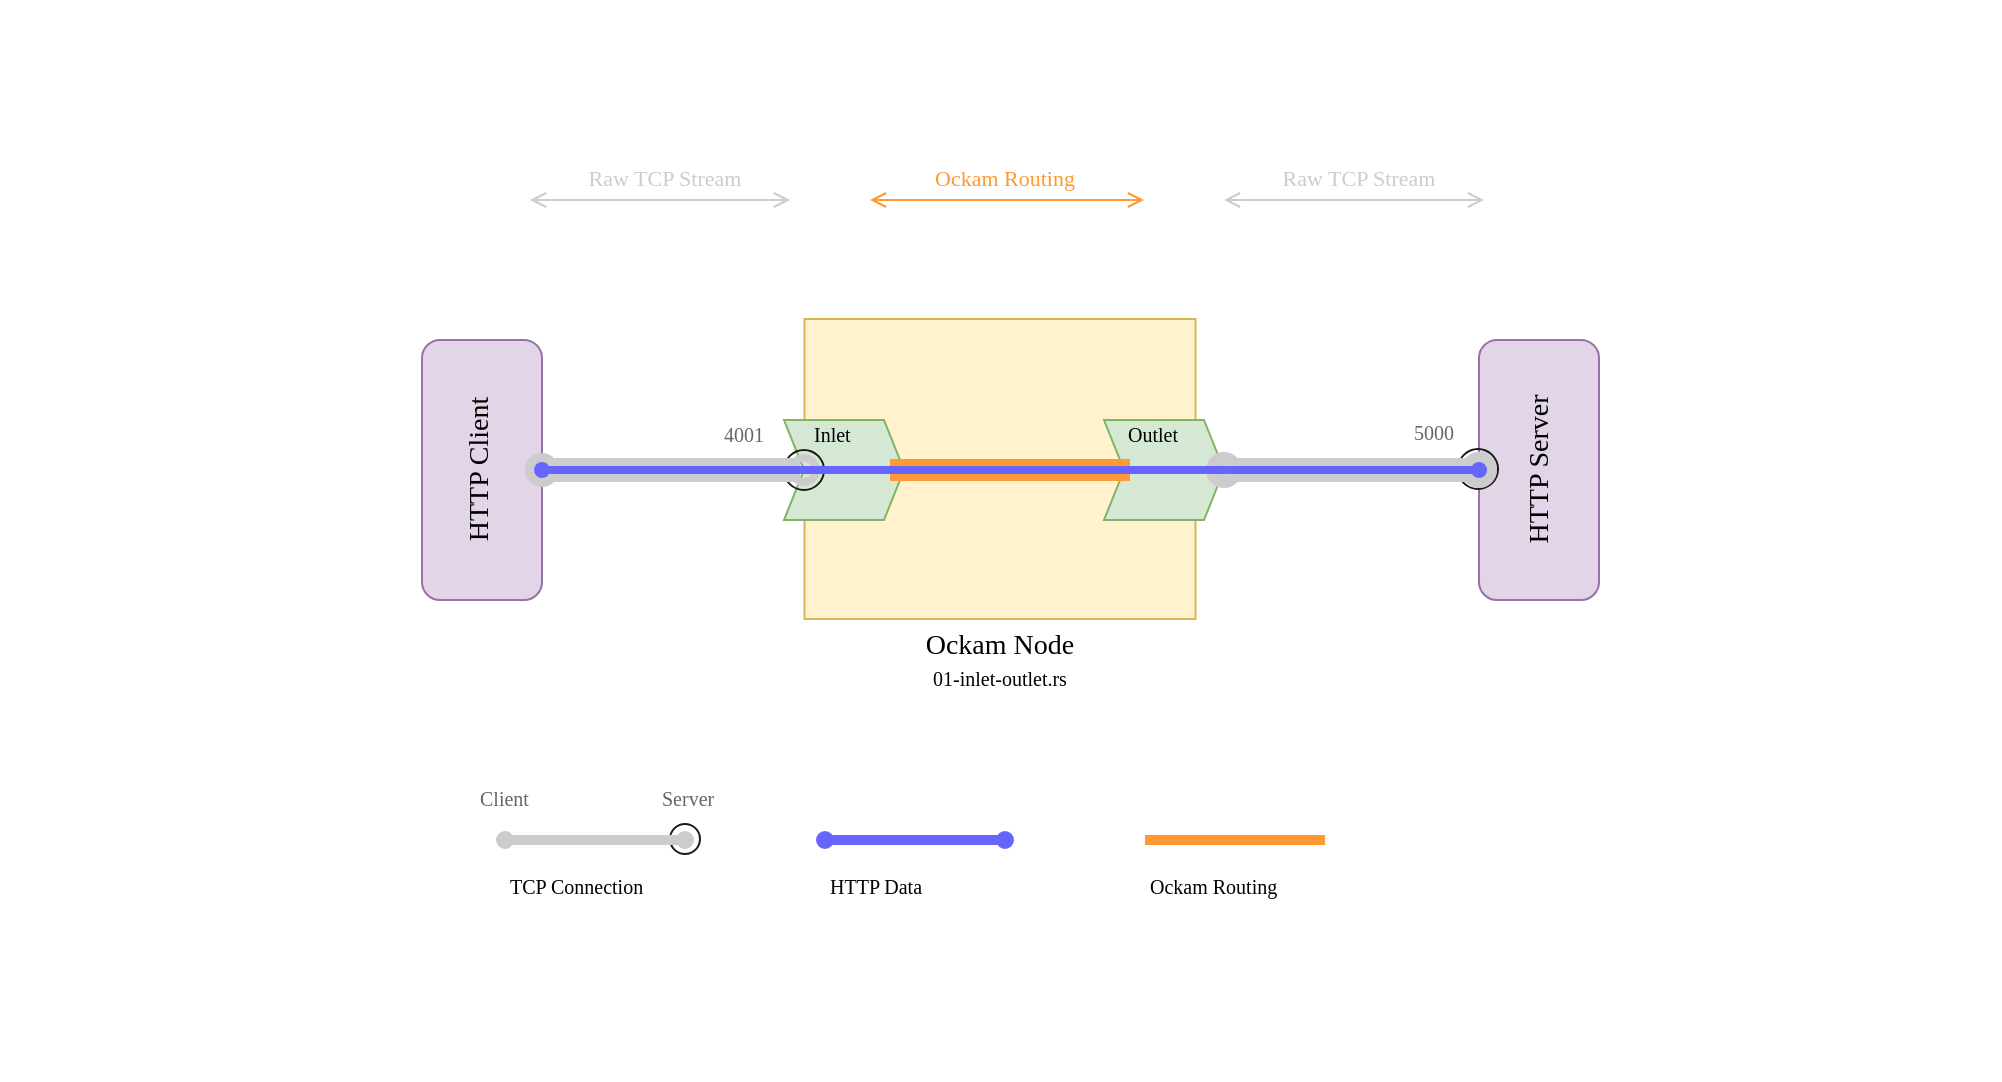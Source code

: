 <mxfile version="15.0.6" type="device" pages="4"><diagram id="MakRYW5PsvzbHUf4XVk-" name="Page-1"><mxGraphModel dx="366" dy="1129" grid="1" gridSize="10" guides="1" tooltips="1" connect="1" arrows="1" fold="1" page="1" pageScale="1" pageWidth="1700" pageHeight="1100" math="0" shadow="0"><root><mxCell id="0"/><mxCell id="1" parent="0"/><mxCell id="7n8OlrAHY2yreVn3cCsC-203" value="" style="rounded=0;whiteSpace=wrap;html=1;fontFamily=Verdana;fontSize=10;strokeColor=none;sketch=0;movable=1;" parent="1" vertex="1"><mxGeometry x="1945" y="310" width="1000" height="540" as="geometry"/></mxCell><mxCell id="7n8OlrAHY2yreVn3cCsC-96" value="&lt;font&gt;&lt;span style=&quot;font-size: 14px&quot;&gt;Ockam Node&lt;/span&gt;&lt;br&gt;&lt;font style=&quot;font-size: 10px&quot;&gt;01-inlet-outlet.rs&lt;/font&gt;&lt;/font&gt;" style="whiteSpace=wrap;html=1;fontFamily=Verdana;fillColor=#fff2cc;strokeColor=#d6b656;horizontal=1;spacingTop=190;" parent="1" vertex="1"><mxGeometry x="2347.25" y="469.5" width="195.5" height="150" as="geometry"/></mxCell><mxCell id="7n8OlrAHY2yreVn3cCsC-97" value="" style="shape=step;perimeter=stepPerimeter;whiteSpace=wrap;html=1;fixedSize=1;fontFamily=Verdana;fontSize=16;strokeWidth=1;flipV=0;flipH=0;fillColor=#d5e8d4;strokeColor=#82b366;size=10;spacingTop=-26;spacingLeft=7;align=center;" parent="1" vertex="1"><mxGeometry x="2497" y="520" width="60" height="50" as="geometry"/></mxCell><mxCell id="7n8OlrAHY2yreVn3cCsC-98" value="" style="group;fontSize=11;verticalAlign=top;fontFamily=Verdana;" parent="1" vertex="1" connectable="0"><mxGeometry x="2336.996" y="470" width="220.004" height="150" as="geometry"/></mxCell><mxCell id="7n8OlrAHY2yreVn3cCsC-100" value="" style="shape=step;perimeter=stepPerimeter;whiteSpace=wrap;html=1;fixedSize=1;fontFamily=Verdana;fontSize=16;strokeWidth=1;flipV=0;flipH=0;fillColor=#d5e8d4;strokeColor=#82b366;size=10;spacingTop=-29;spacingLeft=7;" parent="7n8OlrAHY2yreVn3cCsC-98" vertex="1"><mxGeometry y="50.003" width="60" height="50" as="geometry"/></mxCell><mxCell id="7n8OlrAHY2yreVn3cCsC-165" value="&lt;span style=&quot;color: rgb(0 , 0 , 0) ; font-family: &amp;#34;verdana&amp;#34; ; font-size: 10px ; font-style: normal ; font-weight: 400 ; letter-spacing: normal ; text-align: center ; text-indent: 0px ; text-transform: none ; word-spacing: 0px ; display: inline ; float: none&quot;&gt;Inlet&lt;/span&gt;" style="text;whiteSpace=wrap;html=1;fontSize=9;fontColor=#FF9933;" parent="7n8OlrAHY2yreVn3cCsC-98" vertex="1"><mxGeometry x="12.504" y="45" width="50" height="30" as="geometry"/></mxCell><mxCell id="7n8OlrAHY2yreVn3cCsC-166" value="&lt;span style=&quot;color: rgb(0 , 0 , 0) ; font-family: &amp;#34;verdana&amp;#34; ; font-size: 10px ; font-style: normal ; font-weight: 400 ; letter-spacing: normal ; text-align: center ; text-indent: 0px ; text-transform: none ; word-spacing: 0px ; display: inline ; float: none&quot;&gt;Outlet&lt;/span&gt;" style="text;whiteSpace=wrap;html=1;fontSize=9;fontColor=#FF9933;" parent="7n8OlrAHY2yreVn3cCsC-98" vertex="1"><mxGeometry x="170.004" y="45" width="50" height="30" as="geometry"/></mxCell><mxCell id="7n8OlrAHY2yreVn3cCsC-240" value="" style="ellipse;whiteSpace=wrap;html=1;fontSize=10;fontColor=#FF9933;strokeWidth=1;fillColor=none;align=left;verticalAlign=middle;strokeColor=#1A1A1A;" parent="7n8OlrAHY2yreVn3cCsC-98" vertex="1"><mxGeometry x="0.004" y="65" width="20" height="20" as="geometry"/></mxCell><mxCell id="7n8OlrAHY2yreVn3cCsC-101" value="" style="rounded=1;whiteSpace=wrap;html=1;fontFamily=Verdana;fontSize=24;strokeWidth=1;rotation=-90;fillColor=#e1d5e7;strokeColor=#9673a6;" parent="1" vertex="1"><mxGeometry x="2649.5" y="515" width="130" height="60" as="geometry"/></mxCell><mxCell id="7n8OlrAHY2yreVn3cCsC-102" value="" style="rounded=1;whiteSpace=wrap;html=1;fontFamily=Verdana;fontSize=24;strokeWidth=1;rotation=-90;fillColor=#e1d5e7;strokeColor=#9673a6;align=center;verticalAlign=top;" parent="1" vertex="1"><mxGeometry x="2121" y="515" width="130" height="60" as="geometry"/></mxCell><mxCell id="7n8OlrAHY2yreVn3cCsC-103" value="&lt;span style=&quot;color: rgb(0, 0, 0); font-style: normal; font-weight: 400; letter-spacing: normal; text-align: center; text-indent: 0px; text-transform: none; word-spacing: 0px; display: inline; float: none; font-size: 10px;&quot;&gt;&lt;font style=&quot;font-size: 10px;&quot;&gt;TCP Connection&lt;/font&gt;&lt;/span&gt;" style="text;whiteSpace=wrap;html=1;fontSize=10;fontFamily=Verdana;" parent="1" vertex="1"><mxGeometry x="2197.5" y="741" width="135" height="21" as="geometry"/></mxCell><mxCell id="7n8OlrAHY2yreVn3cCsC-105" value="" style="endArrow=oval;html=1;fontFamily=Verdana;strokeWidth=12;strokeColor=#CCCCCC;startArrow=oval;startFill=1;endFill=1;endSize=4;startSize=5;exitX=0.5;exitY=1;exitDx=0;exitDy=0;" parent="1" source="7n8OlrAHY2yreVn3cCsC-102" target="7n8OlrAHY2yreVn3cCsC-100" edge="1"><mxGeometry x="2001" y="93.76" width="50" height="50" as="geometry"><mxPoint x="2110" y="540" as="sourcePoint"/><mxPoint x="2270" y="559.76" as="targetPoint"/></mxGeometry></mxCell><mxCell id="7n8OlrAHY2yreVn3cCsC-106" value="&lt;div style=&quot;text-align: center; font-size: 10px;&quot;&gt;&lt;span style=&quot;font-size: 10px;&quot;&gt;&lt;font style=&quot;font-size: 10px;&quot;&gt;HTTP Data&lt;/font&gt;&lt;/span&gt;&lt;/div&gt;" style="text;whiteSpace=wrap;html=1;fontSize=10;fontFamily=Verdana;" parent="1" vertex="1"><mxGeometry x="2357.5" y="741" width="95" height="20" as="geometry"/></mxCell><mxCell id="7n8OlrAHY2yreVn3cCsC-109" value="" style="endArrow=none;html=1;fontSize=14;strokeWidth=11;strokeColor=#FF9933;" parent="1" edge="1"><mxGeometry x="1941.5" y="346" width="50" height="50" as="geometry"><mxPoint x="2390" y="545" as="sourcePoint"/><mxPoint x="2510" y="545" as="targetPoint"/></mxGeometry></mxCell><mxCell id="7n8OlrAHY2yreVn3cCsC-111" value="" style="endArrow=oval;html=1;fontFamily=Verdana;strokeWidth=5;startArrow=oval;startFill=1;endFill=1;exitX=0.415;exitY=1.003;exitDx=0;exitDy=0;exitPerimeter=0;fillColor=#f8cecc;endSize=4;startSize=4;strokeColor=#6666FF;" parent="1" edge="1"><mxGeometry x="2318.24" y="755" width="50" height="50" as="geometry"><mxPoint x="2357.5" y="730" as="sourcePoint"/><mxPoint x="2447.5" y="730" as="targetPoint"/></mxGeometry></mxCell><mxCell id="7n8OlrAHY2yreVn3cCsC-112" value="" style="endArrow=open;html=1;strokeWidth=1;fontSize=14;startArrow=open;startFill=0;endFill=0;edgeStyle=orthogonalEdgeStyle;strokeColor=#CCCCCC;" parent="1" edge="1"><mxGeometry x="1941.5" y="346" width="50" height="50" as="geometry"><mxPoint x="2210" y="410.0" as="sourcePoint"/><mxPoint x="2340" y="410.0" as="targetPoint"/></mxGeometry></mxCell><mxCell id="7n8OlrAHY2yreVn3cCsC-113" value="" style="endArrow=open;html=1;strokeWidth=1;fontSize=14;startArrow=open;startFill=0;endFill=0;edgeStyle=orthogonalEdgeStyle;strokeColor=#FF9933;" parent="1" edge="1"><mxGeometry x="1941.5" y="346" width="50" height="50" as="geometry"><mxPoint x="2380" y="410" as="sourcePoint"/><mxPoint x="2517" y="410" as="targetPoint"/></mxGeometry></mxCell><mxCell id="7n8OlrAHY2yreVn3cCsC-114" value="" style="endArrow=open;html=1;strokeWidth=1;fontSize=14;startArrow=open;startFill=0;endFill=0;edgeStyle=orthogonalEdgeStyle;strokeColor=#CCCCCC;" parent="1" edge="1"><mxGeometry x="1941.5" y="346" width="50" height="50" as="geometry"><mxPoint x="2557" y="410.0" as="sourcePoint"/><mxPoint x="2687" y="410.0" as="targetPoint"/></mxGeometry></mxCell><mxCell id="7n8OlrAHY2yreVn3cCsC-115" value="&lt;div&gt;&lt;span style=&quot;font-size: 11px&quot;&gt;&lt;font&gt;Ockam Routing&lt;/font&gt;&lt;/span&gt;&lt;/div&gt;" style="text;whiteSpace=wrap;html=1;fontSize=10;fontFamily=Verdana;align=center;fontColor=#FF9933;" parent="1" vertex="1"><mxGeometry x="2400" y="386" width="95" height="20" as="geometry"/></mxCell><mxCell id="7n8OlrAHY2yreVn3cCsC-116" value="&lt;div&gt;&lt;span style=&quot;font-size: 11px&quot;&gt;&lt;font color=&quot;#cccccc&quot;&gt;Raw TCP Stream&lt;/font&gt;&lt;/span&gt;&lt;/div&gt;" style="text;whiteSpace=wrap;html=1;fontSize=10;fontFamily=Verdana;align=center;fontColor=#FF9933;" parent="1" vertex="1"><mxGeometry x="2230" y="386" width="95" height="20" as="geometry"/></mxCell><mxCell id="7n8OlrAHY2yreVn3cCsC-117" value="&lt;div&gt;&lt;span style=&quot;font-size: 11px&quot;&gt;&lt;font color=&quot;#cccccc&quot;&gt;Raw TCP Stream&lt;/font&gt;&lt;/span&gt;&lt;/div&gt;" style="text;whiteSpace=wrap;html=1;fontSize=10;fontFamily=Verdana;align=center;fontColor=#FF9933;" parent="1" vertex="1"><mxGeometry x="2577" y="386" width="95" height="20" as="geometry"/></mxCell><mxCell id="7n8OlrAHY2yreVn3cCsC-118" value="&lt;div style=&quot;text-align: center; font-size: 10px;&quot;&gt;&lt;span style=&quot;font-size: 10px;&quot;&gt;&lt;font style=&quot;font-size: 10px;&quot;&gt;Ockam Routing&lt;/font&gt;&lt;/span&gt;&lt;/div&gt;" style="text;whiteSpace=wrap;html=1;fontSize=10;fontFamily=Verdana;" parent="1" vertex="1"><mxGeometry x="2517.5" y="741" width="95" height="20" as="geometry"/></mxCell><mxCell id="7n8OlrAHY2yreVn3cCsC-119" value="" style="endArrow=none;html=1;fontFamily=Verdana;strokeWidth=5;startArrow=none;startFill=0;endFill=0;exitX=0.415;exitY=1.003;exitDx=0;exitDy=0;exitPerimeter=0;fillColor=#f8cecc;endSize=4;startSize=4;strokeColor=#FF9933;" parent="1" edge="1"><mxGeometry x="2478.24" y="755" width="50" height="50" as="geometry"><mxPoint x="2517.5" y="730" as="sourcePoint"/><mxPoint x="2607.5" y="730" as="targetPoint"/></mxGeometry></mxCell><mxCell id="7n8OlrAHY2yreVn3cCsC-162" value="&lt;div&gt;&lt;font style=&quot;font-size: 14px&quot;&gt;HTTP Client&lt;/font&gt;&lt;/div&gt;" style="text;whiteSpace=wrap;html=1;fontSize=10;fontFamily=Verdana;sketch=0;align=center;rotation=-90;verticalAlign=middle;" parent="1" vertex="1"><mxGeometry x="2137" y="534.5" width="95" height="20" as="geometry"/></mxCell><mxCell id="7n8OlrAHY2yreVn3cCsC-242" value="" style="ellipse;whiteSpace=wrap;html=1;fontSize=10;fontColor=#FF9933;strokeWidth=1;fillColor=none;align=left;verticalAlign=middle;strokeColor=#1A1A1A;" parent="1" vertex="1"><mxGeometry x="2674" y="534.5" width="20" height="20" as="geometry"/></mxCell><mxCell id="7n8OlrAHY2yreVn3cCsC-163" value="&lt;div&gt;&lt;font style=&quot;font-size: 14px&quot;&gt;HTTP Server&lt;/font&gt;&lt;/div&gt;" style="text;whiteSpace=wrap;html=1;fontSize=10;fontFamily=Verdana;sketch=0;align=center;rotation=-90;verticalAlign=middle;" parent="1" vertex="1"><mxGeometry x="2667" y="534.5" width="95" height="20" as="geometry"/></mxCell><mxCell id="7n8OlrAHY2yreVn3cCsC-241" value="" style="ellipse;whiteSpace=wrap;html=1;fontSize=10;fontColor=#FF9933;strokeWidth=1;fillColor=none;align=left;verticalAlign=middle;strokeColor=#1A1A1A;" parent="1" vertex="1"><mxGeometry x="2280" y="722" width="15" height="15" as="geometry"/></mxCell><mxCell id="7n8OlrAHY2yreVn3cCsC-108" value="" style="endArrow=oval;html=1;fontFamily=Verdana;strokeWidth=12;strokeColor=#CCCCCC;startArrow=oval;startFill=1;endFill=1;exitX=1;exitY=0.5;exitDx=0;exitDy=0;" parent="1" source="7n8OlrAHY2yreVn3cCsC-97" target="7n8OlrAHY2yreVn3cCsC-101" edge="1"><mxGeometry x="3000" y="1050.79" width="50" height="50" as="geometry"><mxPoint x="2590" y="555.21" as="sourcePoint"/><mxPoint x="2955" y="568" as="targetPoint"/></mxGeometry></mxCell><mxCell id="7n8OlrAHY2yreVn3cCsC-110" value="" style="endArrow=oval;html=1;fontFamily=Verdana;strokeWidth=4;startArrow=oval;startFill=1;endFill=1;fillColor=#f8cecc;endSize=4;startSize=4;strokeColor=#6666FF;" parent="1" source="7n8OlrAHY2yreVn3cCsC-102" target="7n8OlrAHY2yreVn3cCsC-101" edge="1"><mxGeometry x="2080" y="560" width="50" height="50" as="geometry"><mxPoint x="2150" y="550" as="sourcePoint"/><mxPoint x="2590" y="545" as="targetPoint"/><Array as="points"/></mxGeometry></mxCell><mxCell id="7n8OlrAHY2yreVn3cCsC-104" value="" style="endArrow=oval;html=1;fontFamily=Verdana;strokeWidth=5;startArrow=oval;startFill=1;endFill=1;exitX=0.415;exitY=1.003;exitDx=0;exitDy=0;exitPerimeter=0;fillColor=#f8cecc;endSize=4;startSize=4;strokeColor=#CCCCCC;" parent="1" edge="1"><mxGeometry x="2158.24" y="755" width="50" height="50" as="geometry"><mxPoint x="2197.5" y="730" as="sourcePoint"/><mxPoint x="2287.5" y="730" as="targetPoint"/></mxGeometry></mxCell><mxCell id="7n8OlrAHY2yreVn3cCsC-243" value="&lt;span style=&quot;font-style: normal ; font-weight: 400 ; letter-spacing: normal ; text-align: center ; text-indent: 0px ; text-transform: none ; word-spacing: 0px ; display: inline ; float: none ; font-size: 10px&quot;&gt;&lt;font style=&quot;font-size: 10px&quot; color=&quot;#666666&quot;&gt;5000&lt;/font&gt;&lt;/span&gt;" style="text;whiteSpace=wrap;html=1;fontSize=10;fontFamily=Verdana;" parent="1" vertex="1"><mxGeometry x="2649.5" y="513.5" width="30" height="21" as="geometry"/></mxCell><mxCell id="7n8OlrAHY2yreVn3cCsC-244" value="&lt;span style=&quot;font-style: normal ; font-weight: 400 ; letter-spacing: normal ; text-align: center ; text-indent: 0px ; text-transform: none ; word-spacing: 0px ; display: inline ; float: none ; font-size: 10px&quot;&gt;&lt;font style=&quot;font-size: 10px&quot; color=&quot;#666666&quot;&gt;4001&lt;/font&gt;&lt;/span&gt;" style="text;whiteSpace=wrap;html=1;fontSize=10;fontFamily=Verdana;" parent="1" vertex="1"><mxGeometry x="2305" y="515" width="30" height="21" as="geometry"/></mxCell><mxCell id="7n8OlrAHY2yreVn3cCsC-245" value="&lt;span style=&quot;font-style: normal ; font-weight: 400 ; letter-spacing: normal ; text-align: center ; text-indent: 0px ; text-transform: none ; word-spacing: 0px ; display: inline ; float: none ; font-size: 10px&quot;&gt;&lt;font style=&quot;font-size: 10px&quot; color=&quot;#666666&quot;&gt;Server&lt;/font&gt;&lt;/span&gt;" style="text;whiteSpace=wrap;html=1;fontSize=10;fontFamily=Verdana;" parent="1" vertex="1"><mxGeometry x="2273.5" y="696.5" width="30" height="21" as="geometry"/></mxCell><mxCell id="7n8OlrAHY2yreVn3cCsC-246" value="&lt;span style=&quot;font-style: normal ; font-weight: 400 ; letter-spacing: normal ; text-align: center ; text-indent: 0px ; text-transform: none ; word-spacing: 0px ; display: inline ; float: none ; font-size: 10px&quot;&gt;&lt;font style=&quot;font-size: 10px&quot; color=&quot;#666666&quot;&gt;Client&lt;/font&gt;&lt;/span&gt;" style="text;whiteSpace=wrap;html=1;fontSize=10;fontFamily=Verdana;" parent="1" vertex="1"><mxGeometry x="2183" y="696.5" width="30" height="21" as="geometry"/></mxCell></root></mxGraphModel></diagram><diagram id="0lZVumRHU4koYguG8klV" name="Page-2"><mxGraphModel dx="-2896" dy="1129" grid="1" gridSize="10" guides="1" tooltips="1" connect="1" arrows="1" fold="1" page="1" pageScale="1" pageWidth="827" pageHeight="1169" math="0" shadow="0"><root><mxCell id="ggLA__z1l1U1QwGlBuW2-0"/><mxCell id="ggLA__z1l1U1QwGlBuW2-1" parent="ggLA__z1l1U1QwGlBuW2-0"/><mxCell id="_2oHya7aK9pQUcXJPmb1-0" value="" style="rounded=0;whiteSpace=wrap;html=1;fontFamily=Verdana;fontSize=10;strokeColor=none;sketch=0;" vertex="1" parent="ggLA__z1l1U1QwGlBuW2-1"><mxGeometry x="5247.5" y="197" width="1012" height="540" as="geometry"/></mxCell><mxCell id="_2oHya7aK9pQUcXJPmb1-1" value="&lt;font&gt;&lt;span style=&quot;font-size: 14px&quot;&gt;Ockam Node&lt;/span&gt;&lt;br&gt;&lt;font style=&quot;font-size: 10px&quot;&gt;02-outlet.rs&lt;/font&gt;&lt;/font&gt;" style="whiteSpace=wrap;html=1;fontFamily=Verdana;fillColor=#fff2cc;strokeColor=#d6b656;horizontal=1;spacingTop=190;sketch=0;" vertex="1" parent="ggLA__z1l1U1QwGlBuW2-1"><mxGeometry x="5850" y="355.5" width="120" height="150" as="geometry"/></mxCell><mxCell id="_2oHya7aK9pQUcXJPmb1-2" value="" style="shape=step;perimeter=stepPerimeter;whiteSpace=wrap;html=1;fixedSize=1;fontFamily=Verdana;fontSize=16;strokeWidth=1;flipV=0;flipH=0;fillColor=#d5e8d4;strokeColor=#82b366;size=10;spacingTop=-26;spacingLeft=7;align=center;sketch=0;" vertex="1" parent="ggLA__z1l1U1QwGlBuW2-1"><mxGeometry x="5922.5" y="405.5" width="60" height="50" as="geometry"/></mxCell><mxCell id="_2oHya7aK9pQUcXJPmb1-3" value="" style="group;fontSize=11;verticalAlign=top;fontFamily=Verdana;sketch=0;" vertex="1" connectable="0" parent="ggLA__z1l1U1QwGlBuW2-1"><mxGeometry x="5532.496" y="355.5" width="190.004" height="150" as="geometry"/></mxCell><mxCell id="_2oHya7aK9pQUcXJPmb1-4" value="&lt;font&gt;&lt;span style=&quot;font-size: 14px&quot;&gt;Ockam Node&lt;/span&gt;&lt;br&gt;&lt;font style=&quot;font-size: 10px&quot;&gt;02-inlet.rs&lt;/font&gt;&lt;/font&gt;" style="whiteSpace=wrap;html=1;fontFamily=Verdana;fillColor=#fff2cc;strokeColor=#d6b656;horizontal=1;spacingTop=190;sketch=0;" vertex="1" parent="_2oHya7aK9pQUcXJPmb1-3"><mxGeometry x="10" width="120" height="150" as="geometry"/></mxCell><mxCell id="_2oHya7aK9pQUcXJPmb1-5" value="" style="shape=step;perimeter=stepPerimeter;whiteSpace=wrap;html=1;fixedSize=1;fontFamily=Verdana;fontSize=16;strokeWidth=1;flipV=0;flipH=0;fillColor=#d5e8d4;strokeColor=#82b366;size=10;spacingTop=-29;spacingLeft=7;sketch=0;" vertex="1" parent="_2oHya7aK9pQUcXJPmb1-3"><mxGeometry y="50.003" width="60" height="50" as="geometry"/></mxCell><mxCell id="_2oHya7aK9pQUcXJPmb1-6" value="&lt;span style=&quot;color: rgb(0 , 0 , 0) ; font-family: &amp;#34;verdana&amp;#34; ; font-style: normal ; font-weight: 400 ; letter-spacing: normal ; text-indent: 0px ; text-transform: none ; word-spacing: 0px ; display: inline ; float: none&quot;&gt;&lt;font style=&quot;font-size: 10px&quot;&gt;Inlet&lt;/font&gt;&lt;/span&gt;" style="text;whiteSpace=wrap;html=1;fontSize=12;fontColor=#FF9933;align=center;" vertex="1" parent="_2oHya7aK9pQUcXJPmb1-3"><mxGeometry x="3.004" y="45" width="50" height="30" as="geometry"/></mxCell><mxCell id="_2oHya7aK9pQUcXJPmb1-7" value="" style="ellipse;whiteSpace=wrap;html=1;fontSize=10;fontColor=#FF9933;strokeWidth=1;fillColor=none;align=left;verticalAlign=middle;strokeColor=#1A1A1A;" vertex="1" parent="_2oHya7aK9pQUcXJPmb1-3"><mxGeometry x="0.004" y="65" width="20" height="20" as="geometry"/></mxCell><mxCell id="_2oHya7aK9pQUcXJPmb1-8" value="" style="rounded=1;whiteSpace=wrap;html=1;fontFamily=Verdana;fontSize=24;strokeWidth=1;rotation=-90;fillColor=#e1d5e7;strokeColor=#9673a6;sketch=0;movableLabel=1;" vertex="1" parent="ggLA__z1l1U1QwGlBuW2-1"><mxGeometry x="6062.5" y="400.5" width="130" height="60" as="geometry"/></mxCell><mxCell id="_2oHya7aK9pQUcXJPmb1-9" value="" style="rounded=1;whiteSpace=wrap;html=1;fontFamily=Verdana;fontSize=24;strokeWidth=1;rotation=-90;fillColor=#e1d5e7;strokeColor=#9673a6;align=center;verticalAlign=top;sketch=0;" vertex="1" parent="ggLA__z1l1U1QwGlBuW2-1"><mxGeometry x="5320" y="400.5" width="130" height="60" as="geometry"/></mxCell><mxCell id="_2oHya7aK9pQUcXJPmb1-10" value="" style="endArrow=oval;html=1;fontFamily=Verdana;strokeWidth=12;strokeColor=#CCCCCC;startArrow=oval;startFill=1;endFill=1;endSize=4;startSize=5;exitX=0.5;exitY=1;exitDx=0;exitDy=0;fillColor=#CCCCCC;sketch=0;" edge="1" parent="ggLA__z1l1U1QwGlBuW2-1" source="_2oHya7aK9pQUcXJPmb1-9" target="_2oHya7aK9pQUcXJPmb1-5"><mxGeometry x="5313.5" y="-20.74" width="50" height="50" as="geometry"><mxPoint x="5422.5" y="425.5" as="sourcePoint"/><mxPoint x="5582.5" y="445.26" as="targetPoint"/></mxGeometry></mxCell><mxCell id="_2oHya7aK9pQUcXJPmb1-11" value="" style="ellipse;whiteSpace=wrap;html=1;fontSize=10;fontColor=#FF9933;strokeWidth=1;fillColor=none;align=left;verticalAlign=middle;strokeColor=#1A1A1A;" vertex="1" parent="ggLA__z1l1U1QwGlBuW2-1"><mxGeometry x="6087" y="420" width="20" height="20" as="geometry"/></mxCell><mxCell id="_2oHya7aK9pQUcXJPmb1-12" value="" style="ellipse;whiteSpace=wrap;html=1;fontSize=10;fontColor=#FF9933;strokeWidth=1;fillColor=none;align=left;verticalAlign=middle;strokeColor=#1A1A1A;" vertex="1" parent="ggLA__z1l1U1QwGlBuW2-1"><mxGeometry x="5834" y="414.5" width="32" height="32" as="geometry"/></mxCell><mxCell id="_2oHya7aK9pQUcXJPmb1-13" value="&lt;div style=&quot;text-align: center; font-size: 10px;&quot;&gt;&lt;span style=&quot;font-size: 10px;&quot;&gt;&lt;font style=&quot;font-size: 10px;&quot;&gt;HTTP Data&lt;/font&gt;&lt;/span&gt;&lt;/div&gt;" style="text;whiteSpace=wrap;html=1;fontSize=10;fontFamily=Verdana;sketch=0;" vertex="1" parent="ggLA__z1l1U1QwGlBuW2-1"><mxGeometry x="5570" y="626.5" width="95" height="20" as="geometry"/></mxCell><mxCell id="_2oHya7aK9pQUcXJPmb1-14" value="" style="endArrow=oval;html=1;fontFamily=Verdana;strokeWidth=23;startArrow=oval;startFill=0;endFill=1;entryX=0;entryY=0.5;entryDx=0;entryDy=0;exitX=1;exitY=0.5;exitDx=0;exitDy=0;rounded=0;strokeColor=#CCCCCC;fillColor=#CCCCCC;sketch=0;targetPerimeterSpacing=0;arcSize=20;fillOpacity=100;" edge="1" parent="ggLA__z1l1U1QwGlBuW2-1"><mxGeometry x="6312.5" y="936.15" width="50" height="50" as="geometry"><mxPoint x="5662.496" y="430.36" as="sourcePoint"/><mxPoint x="5850.0" y="430.36" as="targetPoint"/></mxGeometry></mxCell><mxCell id="_2oHya7aK9pQUcXJPmb1-15" value="" style="endArrow=oval;html=1;fontFamily=Verdana;strokeWidth=12;strokeColor=#CCCCCC;startArrow=oval;startFill=1;endFill=1;exitX=1;exitY=0.5;exitDx=0;exitDy=0;fillColor=#CCCCCC;sketch=0;" edge="1" parent="ggLA__z1l1U1QwGlBuW2-1" source="_2oHya7aK9pQUcXJPmb1-2" target="_2oHya7aK9pQUcXJPmb1-8"><mxGeometry x="6312.5" y="936.29" width="50" height="50" as="geometry"><mxPoint x="5902.5" y="440.71" as="sourcePoint"/><mxPoint x="6267.5" y="453.5" as="targetPoint"/></mxGeometry></mxCell><mxCell id="_2oHya7aK9pQUcXJPmb1-16" value="" style="endArrow=none;html=1;fontSize=14;strokeWidth=11;exitX=1;exitY=0.5;exitDx=0;exitDy=0;entryX=0;entryY=0.5;entryDx=0;entryDy=0;strokeColor=#FF9933;sketch=0;" edge="1" parent="ggLA__z1l1U1QwGlBuW2-1"><mxGeometry x="5247.5" y="236.5" width="50" height="50" as="geometry"><mxPoint x="5585" y="430.503" as="sourcePoint"/><mxPoint x="5935" y="430.5" as="targetPoint"/></mxGeometry></mxCell><mxCell id="_2oHya7aK9pQUcXJPmb1-17" value="" style="endArrow=oval;html=1;fontFamily=Verdana;strokeWidth=4;startArrow=oval;startFill=1;endFill=1;fillColor=#f8cecc;endSize=4;startSize=4;strokeColor=#6666FF;sketch=0;" edge="1" parent="ggLA__z1l1U1QwGlBuW2-1" source="_2oHya7aK9pQUcXJPmb1-9" target="_2oHya7aK9pQUcXJPmb1-8"><mxGeometry x="5392.5" y="445.5" width="50" height="50" as="geometry"><mxPoint x="5462.5" y="435.5" as="sourcePoint"/><mxPoint x="5902.5" y="430.5" as="targetPoint"/><Array as="points"/></mxGeometry></mxCell><mxCell id="_2oHya7aK9pQUcXJPmb1-18" value="" style="endArrow=oval;html=1;fontFamily=Verdana;strokeWidth=5;startArrow=oval;startFill=1;endFill=1;exitX=0.415;exitY=1.003;exitDx=0;exitDy=0;exitPerimeter=0;fillColor=#f8cecc;endSize=4;startSize=4;strokeColor=#6666FF;sketch=0;" edge="1" parent="ggLA__z1l1U1QwGlBuW2-1"><mxGeometry x="5530.74" y="640.5" width="50" height="50" as="geometry"><mxPoint x="5570" y="615.5" as="sourcePoint"/><mxPoint x="5660" y="615.5" as="targetPoint"/></mxGeometry></mxCell><mxCell id="_2oHya7aK9pQUcXJPmb1-19" value="" style="endArrow=open;html=1;strokeWidth=1;fontSize=14;startArrow=open;startFill=0;endFill=0;edgeStyle=orthogonalEdgeStyle;strokeColor=#CCCCCC;sketch=0;" edge="1" parent="ggLA__z1l1U1QwGlBuW2-1"><mxGeometry x="5247.5" y="236.5" width="50" height="50" as="geometry"><mxPoint x="5410" y="295.5" as="sourcePoint"/><mxPoint x="5540" y="295.5" as="targetPoint"/></mxGeometry></mxCell><mxCell id="_2oHya7aK9pQUcXJPmb1-20" value="" style="endArrow=open;html=1;strokeWidth=1;fontSize=14;startArrow=open;startFill=0;endFill=0;strokeColor=#FF9933;sketch=0;" edge="1" parent="ggLA__z1l1U1QwGlBuW2-1"><mxGeometry x="5247.5" y="236.5" width="50" height="50" as="geometry"><mxPoint x="5585" y="296" as="sourcePoint"/><mxPoint x="5925" y="295.5" as="targetPoint"/></mxGeometry></mxCell><mxCell id="_2oHya7aK9pQUcXJPmb1-21" value="" style="endArrow=open;html=1;strokeWidth=1;fontSize=14;startArrow=open;startFill=0;endFill=0;edgeStyle=orthogonalEdgeStyle;strokeColor=#CCCCCC;sketch=0;" edge="1" parent="ggLA__z1l1U1QwGlBuW2-1"><mxGeometry x="5247.5" y="236.5" width="50" height="50" as="geometry"><mxPoint x="5970" y="295.5" as="sourcePoint"/><mxPoint x="6100" y="295.5" as="targetPoint"/></mxGeometry></mxCell><mxCell id="_2oHya7aK9pQUcXJPmb1-22" value="&lt;div&gt;&lt;span style=&quot;font-size: 11px&quot;&gt;&lt;font&gt;Ockam Routing&lt;/font&gt;&lt;/span&gt;&lt;/div&gt;" style="text;whiteSpace=wrap;html=1;fontSize=10;fontFamily=Verdana;align=center;fontColor=#FF9933;sketch=0;" vertex="1" parent="ggLA__z1l1U1QwGlBuW2-1"><mxGeometry x="5706" y="271.5" width="95" height="20" as="geometry"/></mxCell><mxCell id="_2oHya7aK9pQUcXJPmb1-23" value="&lt;div&gt;&lt;span style=&quot;font-size: 11px&quot;&gt;&lt;font color=&quot;#cccccc&quot;&gt;Raw TCP Stream&lt;/font&gt;&lt;/span&gt;&lt;/div&gt;" style="text;whiteSpace=wrap;html=1;fontSize=10;fontFamily=Verdana;align=center;fontColor=#FF9933;sketch=0;" vertex="1" parent="ggLA__z1l1U1QwGlBuW2-1"><mxGeometry x="5430" y="271.5" width="95" height="20" as="geometry"/></mxCell><mxCell id="_2oHya7aK9pQUcXJPmb1-24" value="&lt;div&gt;&lt;span style=&quot;font-size: 11px&quot;&gt;&lt;font color=&quot;#cccccc&quot;&gt;Raw TCP Stream&lt;/font&gt;&lt;/span&gt;&lt;/div&gt;" style="text;whiteSpace=wrap;html=1;fontSize=10;fontFamily=Verdana;align=center;fontColor=#FF9933;sketch=0;" vertex="1" parent="ggLA__z1l1U1QwGlBuW2-1"><mxGeometry x="5990" y="271.5" width="95" height="20" as="geometry"/></mxCell><mxCell id="_2oHya7aK9pQUcXJPmb1-25" value="&lt;div style=&quot;font-size: 10px;&quot;&gt;&lt;span style=&quot;font-size: 10px;&quot;&gt;&lt;font style=&quot;font-size: 10px; line-height: 130%;&quot;&gt;Ockam Routing Messages&lt;/font&gt;&lt;/span&gt;&lt;/div&gt;" style="text;whiteSpace=wrap;html=1;fontSize=10;fontFamily=Verdana;sketch=0;align=left;" vertex="1" parent="ggLA__z1l1U1QwGlBuW2-1"><mxGeometry x="5730" y="626.5" width="95" height="20" as="geometry"/></mxCell><mxCell id="_2oHya7aK9pQUcXJPmb1-26" value="" style="endArrow=none;html=1;fontFamily=Verdana;strokeWidth=5;startArrow=none;startFill=0;endFill=0;exitX=0.415;exitY=1.003;exitDx=0;exitDy=0;exitPerimeter=0;fillColor=#f8cecc;endSize=4;startSize=4;strokeColor=#FF9933;sketch=0;" edge="1" parent="ggLA__z1l1U1QwGlBuW2-1"><mxGeometry x="5690.74" y="640.5" width="50" height="50" as="geometry"><mxPoint x="5730" y="615.5" as="sourcePoint"/><mxPoint x="5820" y="615.5" as="targetPoint"/></mxGeometry></mxCell><mxCell id="_2oHya7aK9pQUcXJPmb1-27" value="&lt;div&gt;&lt;font style=&quot;font-size: 14px&quot;&gt;HTTP Client&lt;/font&gt;&lt;/div&gt;" style="text;whiteSpace=wrap;html=1;fontSize=10;fontFamily=Verdana;sketch=0;align=center;rotation=-90;verticalAlign=middle;" vertex="1" parent="ggLA__z1l1U1QwGlBuW2-1"><mxGeometry x="5337.5" y="420.5" width="95" height="20" as="geometry"/></mxCell><mxCell id="_2oHya7aK9pQUcXJPmb1-28" value="&lt;div&gt;&lt;font style=&quot;font-size: 14px&quot;&gt;HTTP Server&lt;/font&gt;&lt;/div&gt;" style="text;whiteSpace=wrap;html=1;fontSize=10;fontFamily=Verdana;sketch=0;align=center;rotation=-90;verticalAlign=middle;" vertex="1" parent="ggLA__z1l1U1QwGlBuW2-1"><mxGeometry x="6080" y="420.5" width="95" height="20" as="geometry"/></mxCell><mxCell id="_2oHya7aK9pQUcXJPmb1-29" value="&lt;span style=&quot;color: rgb(0 , 0 , 0) ; font-family: &amp;#34;verdana&amp;#34; ; font-style: normal ; font-weight: 400 ; letter-spacing: normal ; text-indent: 0px ; text-transform: none ; word-spacing: 0px ; display: inline ; float: none&quot;&gt;&lt;font style=&quot;font-size: 10px&quot;&gt;Outlet&lt;/font&gt;&lt;/span&gt;" style="text;whiteSpace=wrap;html=1;fontSize=12;fontColor=#FF9933;align=center;" vertex="1" parent="ggLA__z1l1U1QwGlBuW2-1"><mxGeometry x="5921.5" y="401" width="60" height="30" as="geometry"/></mxCell><mxCell id="_2oHya7aK9pQUcXJPmb1-30" value="&lt;span style=&quot;color: rgb(0, 0, 0); font-style: normal; font-weight: 400; letter-spacing: normal; text-align: center; text-indent: 0px; text-transform: none; word-spacing: 0px; display: inline; float: none; font-size: 10px;&quot;&gt;&lt;font style=&quot;font-size: 10px;&quot;&gt;TCP Connection&lt;/font&gt;&lt;/span&gt;" style="text;whiteSpace=wrap;html=1;fontSize=10;fontFamily=Verdana;" vertex="1" parent="ggLA__z1l1U1QwGlBuW2-1"><mxGeometry x="5410" y="626.5" width="135" height="21" as="geometry"/></mxCell><mxCell id="_2oHya7aK9pQUcXJPmb1-31" value="" style="ellipse;whiteSpace=wrap;html=1;fontSize=10;fontColor=#FF9933;strokeWidth=1;fillColor=none;align=left;verticalAlign=middle;strokeColor=#1A1A1A;" vertex="1" parent="ggLA__z1l1U1QwGlBuW2-1"><mxGeometry x="5493.75" y="608.5" width="15" height="15" as="geometry"/></mxCell><mxCell id="_2oHya7aK9pQUcXJPmb1-32" value="" style="endArrow=oval;html=1;fontFamily=Verdana;strokeWidth=5;startArrow=oval;startFill=1;endFill=1;exitX=0.415;exitY=1.003;exitDx=0;exitDy=0;exitPerimeter=0;fillColor=#f8cecc;endSize=4;startSize=4;strokeColor=#CCCCCC;" edge="1" parent="ggLA__z1l1U1QwGlBuW2-1"><mxGeometry x="5371.99" y="640.5" width="50" height="50" as="geometry"><mxPoint x="5411.25" y="615.5" as="sourcePoint"/><mxPoint x="5501.25" y="615.5" as="targetPoint"/></mxGeometry></mxCell><mxCell id="_2oHya7aK9pQUcXJPmb1-33" value="&lt;span style=&quot;font-style: normal ; font-weight: 400 ; letter-spacing: normal ; text-align: center ; text-indent: 0px ; text-transform: none ; word-spacing: 0px ; display: inline ; float: none ; font-size: 10px&quot;&gt;&lt;font style=&quot;font-size: 10px&quot; color=&quot;#666666&quot;&gt;Server&lt;/font&gt;&lt;/span&gt;" style="text;whiteSpace=wrap;html=1;fontSize=10;fontFamily=Verdana;" vertex="1" parent="ggLA__z1l1U1QwGlBuW2-1"><mxGeometry x="5487.25" y="582" width="30" height="21" as="geometry"/></mxCell><mxCell id="_2oHya7aK9pQUcXJPmb1-34" value="&lt;span style=&quot;font-style: normal ; font-weight: 400 ; letter-spacing: normal ; text-align: center ; text-indent: 0px ; text-transform: none ; word-spacing: 0px ; display: inline ; float: none ; font-size: 10px&quot;&gt;&lt;font style=&quot;font-size: 10px&quot; color=&quot;#666666&quot;&gt;Client&lt;/font&gt;&lt;/span&gt;" style="text;whiteSpace=wrap;html=1;fontSize=10;fontFamily=Verdana;" vertex="1" parent="ggLA__z1l1U1QwGlBuW2-1"><mxGeometry x="5396.75" y="582" width="30" height="21" as="geometry"/></mxCell><mxCell id="_2oHya7aK9pQUcXJPmb1-35" value="&lt;span style=&quot;font-style: normal ; font-weight: 400 ; letter-spacing: normal ; text-align: center ; text-indent: 0px ; text-transform: none ; word-spacing: 0px ; display: inline ; float: none ; font-size: 10px&quot;&gt;&lt;font style=&quot;font-size: 10px&quot; color=&quot;#666666&quot;&gt;4001&lt;/font&gt;&lt;/span&gt;" style="text;whiteSpace=wrap;html=1;fontSize=10;fontFamily=Verdana;" vertex="1" parent="ggLA__z1l1U1QwGlBuW2-1"><mxGeometry x="5496.75" y="398" width="30" height="21" as="geometry"/></mxCell><mxCell id="_2oHya7aK9pQUcXJPmb1-36" value="&lt;span style=&quot;font-style: normal ; font-weight: 400 ; letter-spacing: normal ; text-align: center ; text-indent: 0px ; text-transform: none ; word-spacing: 0px ; display: inline ; float: none ; font-size: 10px&quot;&gt;&lt;font style=&quot;font-size: 10px&quot; color=&quot;#666666&quot;&gt;5000&lt;/font&gt;&lt;/span&gt;" style="text;whiteSpace=wrap;html=1;fontSize=10;fontFamily=Verdana;" vertex="1" parent="ggLA__z1l1U1QwGlBuW2-1"><mxGeometry x="6062.5" y="398.5" width="30" height="21" as="geometry"/></mxCell><mxCell id="_2oHya7aK9pQUcXJPmb1-37" value="&lt;span style=&quot;font-style: normal ; font-weight: 400 ; letter-spacing: normal ; text-align: center ; text-indent: 0px ; text-transform: none ; word-spacing: 0px ; display: inline ; float: none ; font-size: 10px&quot;&gt;&lt;font style=&quot;font-size: 10px&quot; color=&quot;#666666&quot;&gt;4000&lt;/font&gt;&lt;/span&gt;" style="text;whiteSpace=wrap;html=1;fontSize=10;fontFamily=Verdana;" vertex="1" parent="ggLA__z1l1U1QwGlBuW2-1"><mxGeometry x="5820" y="393.5" width="30" height="21" as="geometry"/></mxCell></root></mxGraphModel></diagram><diagram id="slA4laDNwFjVwBKCFBYD" name="Page-3"><mxGraphModel dx="-1242" dy="1129" grid="1" gridSize="10" guides="1" tooltips="1" connect="1" arrows="1" fold="1" page="1" pageScale="1" pageWidth="827" pageHeight="1169" math="0" shadow="0"><root><mxCell id="BqIlFz8ioN2vphx0xV8F-0"/><mxCell id="BqIlFz8ioN2vphx0xV8F-1" parent="BqIlFz8ioN2vphx0xV8F-0"/><mxCell id="MZE49RCcjm_iyGTuf61d-0" value="" style="rounded=0;whiteSpace=wrap;html=1;fontFamily=Verdana;fontSize=10;strokeColor=none;sketch=0;movable=1;" vertex="1" parent="BqIlFz8ioN2vphx0xV8F-1"><mxGeometry x="3641.5" y="221" width="1012" height="540" as="geometry"/></mxCell><mxCell id="MZE49RCcjm_iyGTuf61d-1" value="" style="ellipse;whiteSpace=wrap;html=1;fontSize=10;fontColor=#FF9933;strokeWidth=1;fillColor=none;align=left;verticalAlign=middle;strokeColor=#1A1A1A;" vertex="1" parent="BqIlFz8ioN2vphx0xV8F-1"><mxGeometry x="4320.5" y="632.6" width="15" height="15" as="geometry"/></mxCell><mxCell id="MZE49RCcjm_iyGTuf61d-2" value="&lt;font&gt;&lt;span style=&quot;font-size: 14px&quot;&gt;Ockam Node&lt;/span&gt;&lt;br&gt;&lt;font style=&quot;font-size: 10px&quot;&gt;03-outlet.rs&lt;/font&gt;&lt;/font&gt;" style="whiteSpace=wrap;html=1;fontFamily=Verdana;fillColor=#fff2cc;strokeColor=#d6b656;horizontal=1;spacingTop=190;sketch=0;" vertex="1" parent="BqIlFz8ioN2vphx0xV8F-1"><mxGeometry x="4240" y="380" width="120" height="150" as="geometry"/></mxCell><mxCell id="MZE49RCcjm_iyGTuf61d-3" value="" style="shape=step;perimeter=stepPerimeter;whiteSpace=wrap;html=1;fixedSize=1;fontFamily=Verdana;fontSize=16;strokeWidth=1;flipV=0;flipH=0;fillColor=#d5e8d4;strokeColor=#82b366;size=10;spacingTop=-26;spacingLeft=7;align=center;sketch=0;" vertex="1" parent="BqIlFz8ioN2vphx0xV8F-1"><mxGeometry x="4312.5" y="430" width="60" height="50" as="geometry"/></mxCell><mxCell id="MZE49RCcjm_iyGTuf61d-4" value="" style="group;fontSize=11;verticalAlign=top;fontFamily=Verdana;sketch=0;" vertex="1" connectable="0" parent="BqIlFz8ioN2vphx0xV8F-1"><mxGeometry x="3922.496" y="380" width="190.004" height="150" as="geometry"/></mxCell><mxCell id="MZE49RCcjm_iyGTuf61d-5" value="&lt;font&gt;&lt;span style=&quot;font-size: 14px&quot;&gt;Ockam Node&lt;/span&gt;&lt;br&gt;&lt;font style=&quot;font-size: 10px&quot;&gt;03-inlet.rs&lt;/font&gt;&lt;/font&gt;" style="whiteSpace=wrap;html=1;fontFamily=Verdana;fillColor=#fff2cc;strokeColor=#d6b656;horizontal=1;spacingTop=190;sketch=0;" vertex="1" parent="MZE49RCcjm_iyGTuf61d-4"><mxGeometry x="10" width="120" height="150" as="geometry"/></mxCell><mxCell id="MZE49RCcjm_iyGTuf61d-6" value="" style="shape=step;perimeter=stepPerimeter;whiteSpace=wrap;html=1;fixedSize=1;fontFamily=Verdana;fontSize=16;strokeWidth=1;flipV=0;flipH=0;fillColor=#d5e8d4;strokeColor=#82b366;size=10;spacingTop=-29;spacingLeft=7;sketch=0;" vertex="1" parent="MZE49RCcjm_iyGTuf61d-4"><mxGeometry y="50.003" width="60" height="50" as="geometry"/></mxCell><mxCell id="MZE49RCcjm_iyGTuf61d-7" value="&lt;span style=&quot;color: rgb(0 , 0 , 0) ; font-family: &amp;#34;verdana&amp;#34; ; font-style: normal ; font-weight: 400 ; letter-spacing: normal ; text-indent: 0px ; text-transform: none ; word-spacing: 0px ; display: inline ; float: none&quot;&gt;&lt;font style=&quot;font-size: 10px&quot;&gt;Inlet&lt;/font&gt;&lt;/span&gt;" style="text;whiteSpace=wrap;html=1;fontSize=12;fontColor=#FF9933;align=center;" vertex="1" parent="MZE49RCcjm_iyGTuf61d-4"><mxGeometry x="3.004" y="45" width="50" height="30" as="geometry"/></mxCell><mxCell id="MZE49RCcjm_iyGTuf61d-8" value="" style="ellipse;whiteSpace=wrap;html=1;fontSize=10;fontColor=#FF9933;strokeWidth=1;fillColor=none;align=left;verticalAlign=middle;strokeColor=#1A1A1A;" vertex="1" parent="BqIlFz8ioN2vphx0xV8F-1"><mxGeometry x="3922.5" y="446" width="20" height="20" as="geometry"/></mxCell><mxCell id="MZE49RCcjm_iyGTuf61d-9" value="" style="rounded=1;whiteSpace=wrap;html=1;fontFamily=Verdana;fontSize=24;strokeWidth=1;rotation=-90;fillColor=#e1d5e7;strokeColor=#9673a6;sketch=0;movableLabel=1;" vertex="1" parent="BqIlFz8ioN2vphx0xV8F-1"><mxGeometry x="4452.5" y="425" width="130" height="60" as="geometry"/></mxCell><mxCell id="MZE49RCcjm_iyGTuf61d-10" value="" style="ellipse;whiteSpace=wrap;html=1;fontSize=10;fontColor=#FF9933;strokeWidth=1;fillColor=none;align=left;verticalAlign=middle;strokeColor=#1A1A1A;" vertex="1" parent="BqIlFz8ioN2vphx0xV8F-1"><mxGeometry x="4260" y="435" width="40" height="40" as="geometry"/></mxCell><mxCell id="MZE49RCcjm_iyGTuf61d-11" value="" style="ellipse;whiteSpace=wrap;html=1;fontSize=10;fontColor=#FF9933;strokeWidth=1;fillColor=none;align=left;verticalAlign=middle;strokeColor=#1A1A1A;" vertex="1" parent="BqIlFz8ioN2vphx0xV8F-1"><mxGeometry x="4478" y="445" width="20" height="20" as="geometry"/></mxCell><mxCell id="MZE49RCcjm_iyGTuf61d-12" value="" style="rounded=1;whiteSpace=wrap;html=1;fontFamily=Verdana;fontSize=24;strokeWidth=1;rotation=-90;fillColor=#e1d5e7;strokeColor=#9673a6;align=center;verticalAlign=top;sketch=0;" vertex="1" parent="BqIlFz8ioN2vphx0xV8F-1"><mxGeometry x="3710" y="425" width="130" height="60" as="geometry"/></mxCell><mxCell id="MZE49RCcjm_iyGTuf61d-13" value="" style="endArrow=oval;html=1;fontFamily=Verdana;strokeWidth=12;strokeColor=#CCCCCC;startArrow=oval;startFill=1;endFill=1;endSize=4;startSize=5;exitX=0.5;exitY=1;exitDx=0;exitDy=0;fillColor=#CCCCCC;sketch=0;" edge="1" parent="BqIlFz8ioN2vphx0xV8F-1" source="MZE49RCcjm_iyGTuf61d-12" target="MZE49RCcjm_iyGTuf61d-6"><mxGeometry x="3703.5" y="3.76" width="50" height="50" as="geometry"><mxPoint x="3812.5" y="450" as="sourcePoint"/><mxPoint x="3972.5" y="469.76" as="targetPoint"/></mxGeometry></mxCell><mxCell id="MZE49RCcjm_iyGTuf61d-14" value="&lt;div style=&quot;text-align: center; font-size: 10px;&quot;&gt;&lt;span style=&quot;font-size: 10px;&quot;&gt;&lt;font style=&quot;font-size: 10px;&quot;&gt;HTTP Data&lt;/font&gt;&lt;/span&gt;&lt;/div&gt;" style="text;whiteSpace=wrap;html=1;fontSize=10;fontFamily=Verdana;sketch=0;" vertex="1" parent="BqIlFz8ioN2vphx0xV8F-1"><mxGeometry x="3920" y="651" width="95" height="20" as="geometry"/></mxCell><mxCell id="MZE49RCcjm_iyGTuf61d-15" value="" style="ellipse;whiteSpace=wrap;html=1;fontSize=10;fontColor=#FF9933;strokeWidth=1;fillColor=none;align=left;verticalAlign=middle;strokeColor=#1A1A1A;" vertex="1" parent="BqIlFz8ioN2vphx0xV8F-1"><mxGeometry x="4210" y="425.5" width="60" height="60" as="geometry"/></mxCell><mxCell id="MZE49RCcjm_iyGTuf61d-16" value="" style="endArrow=oval;html=1;fontFamily=Verdana;strokeWidth=49;startArrow=oval;startFill=1;endFill=1;entryX=0;entryY=0.5;entryDx=0;entryDy=0;exitX=1;exitY=0.5;exitDx=0;exitDy=0;rounded=0;strokeColor=#CCCCCC;fillColor=#CCCCCC;sketch=0;targetPerimeterSpacing=0;arcSize=20;fillOpacity=100;" edge="1" parent="BqIlFz8ioN2vphx0xV8F-1"><mxGeometry x="4702.5" y="960.65" width="50" height="50" as="geometry"><mxPoint x="4052.496" y="454.86" as="sourcePoint"/><mxPoint x="4240.0" y="454.86" as="targetPoint"/></mxGeometry></mxCell><mxCell id="MZE49RCcjm_iyGTuf61d-17" value="" style="endArrow=none;html=1;fontFamily=Verdana;strokeWidth=35;startArrow=none;startFill=0;endFill=0;rounded=0;strokeColor=#FF9933;sketch=0;" edge="1" parent="BqIlFz8ioN2vphx0xV8F-1"><mxGeometry x="4702.5" y="960.65" width="50" height="50" as="geometry"><mxPoint x="4020" y="455" as="sourcePoint"/><mxPoint x="4280" y="455" as="targetPoint"/></mxGeometry></mxCell><mxCell id="MZE49RCcjm_iyGTuf61d-18" value="" style="endArrow=oval;html=1;fontFamily=Verdana;strokeWidth=28;startArrow=oval;startFill=1;endFill=1;rounded=0;strokeColor=#67AB9F;fillColor=#67AB9F;sketch=0;" edge="1" parent="BqIlFz8ioN2vphx0xV8F-1"><mxGeometry x="4702.5" y="960.79" width="50" height="50" as="geometry"><mxPoint x="4020" y="455" as="sourcePoint"/><mxPoint x="4280" y="455" as="targetPoint"/></mxGeometry></mxCell><mxCell id="MZE49RCcjm_iyGTuf61d-19" value="" style="endArrow=oval;html=1;fontFamily=Verdana;strokeWidth=12;strokeColor=#CCCCCC;startArrow=oval;startFill=1;endFill=1;exitX=1;exitY=0.5;exitDx=0;exitDy=0;fillColor=#CCCCCC;sketch=0;" edge="1" parent="BqIlFz8ioN2vphx0xV8F-1" source="MZE49RCcjm_iyGTuf61d-3" target="MZE49RCcjm_iyGTuf61d-9"><mxGeometry x="4702.5" y="960.79" width="50" height="50" as="geometry"><mxPoint x="4292.5" y="465.21" as="sourcePoint"/><mxPoint x="4657.5" y="478" as="targetPoint"/></mxGeometry></mxCell><mxCell id="MZE49RCcjm_iyGTuf61d-20" value="" style="endArrow=none;html=1;fontSize=14;strokeWidth=11;exitX=1;exitY=0.5;exitDx=0;exitDy=0;entryX=0;entryY=0.5;entryDx=0;entryDy=0;strokeColor=#FF9933;sketch=0;" edge="1" parent="BqIlFz8ioN2vphx0xV8F-1"><mxGeometry x="3641.5" y="262" width="50" height="50" as="geometry"><mxPoint x="3975" y="455.003" as="sourcePoint"/><mxPoint x="4325" y="455" as="targetPoint"/></mxGeometry></mxCell><mxCell id="MZE49RCcjm_iyGTuf61d-21" value="" style="endArrow=oval;html=1;fontFamily=Verdana;strokeWidth=4;startArrow=oval;startFill=1;endFill=1;fillColor=#f8cecc;endSize=4;startSize=4;strokeColor=#6666FF;sketch=0;" edge="1" parent="BqIlFz8ioN2vphx0xV8F-1" source="MZE49RCcjm_iyGTuf61d-12" target="MZE49RCcjm_iyGTuf61d-9"><mxGeometry x="3782.5" y="470" width="50" height="50" as="geometry"><mxPoint x="3852.5" y="460" as="sourcePoint"/><mxPoint x="4292.5" y="455" as="targetPoint"/><Array as="points"/></mxGeometry></mxCell><mxCell id="MZE49RCcjm_iyGTuf61d-22" value="" style="endArrow=oval;html=1;fontFamily=Verdana;strokeWidth=5;startArrow=oval;startFill=1;endFill=1;exitX=0.415;exitY=1.003;exitDx=0;exitDy=0;exitPerimeter=0;fillColor=#f8cecc;endSize=4;startSize=4;strokeColor=#6666FF;sketch=0;" edge="1" parent="BqIlFz8ioN2vphx0xV8F-1"><mxGeometry x="3880.74" y="665" width="50" height="50" as="geometry"><mxPoint x="3920" y="640" as="sourcePoint"/><mxPoint x="4010" y="640" as="targetPoint"/></mxGeometry></mxCell><mxCell id="MZE49RCcjm_iyGTuf61d-23" value="" style="endArrow=open;html=1;strokeWidth=1;fontSize=14;startArrow=open;startFill=0;endFill=0;edgeStyle=orthogonalEdgeStyle;strokeColor=#CCCCCC;sketch=0;" edge="1" parent="BqIlFz8ioN2vphx0xV8F-1"><mxGeometry x="3641.5" y="262" width="50" height="50" as="geometry"><mxPoint x="3800" y="320" as="sourcePoint"/><mxPoint x="3930" y="320" as="targetPoint"/></mxGeometry></mxCell><mxCell id="MZE49RCcjm_iyGTuf61d-24" value="" style="endArrow=open;html=1;strokeWidth=1;fontSize=14;startArrow=open;startFill=0;endFill=0;edgeStyle=orthogonalEdgeStyle;strokeColor=#FF9933;sketch=0;" edge="1" parent="BqIlFz8ioN2vphx0xV8F-1"><mxGeometry x="3641.5" y="262" width="50" height="50" as="geometry"><mxPoint x="3975" y="320" as="sourcePoint"/><mxPoint x="4315" y="320" as="targetPoint"/></mxGeometry></mxCell><mxCell id="MZE49RCcjm_iyGTuf61d-25" value="" style="endArrow=open;html=1;strokeWidth=1;fontSize=14;startArrow=open;startFill=0;endFill=0;edgeStyle=orthogonalEdgeStyle;strokeColor=#CCCCCC;sketch=0;" edge="1" parent="BqIlFz8ioN2vphx0xV8F-1"><mxGeometry x="3641.5" y="262" width="50" height="50" as="geometry"><mxPoint x="4360" y="320" as="sourcePoint"/><mxPoint x="4490" y="320" as="targetPoint"/></mxGeometry></mxCell><mxCell id="MZE49RCcjm_iyGTuf61d-26" value="&lt;div&gt;&lt;span style=&quot;font-size: 11px&quot;&gt;&lt;font&gt;Ockam Routing&lt;/font&gt;&lt;/span&gt;&lt;/div&gt;" style="text;whiteSpace=wrap;html=1;fontSize=10;fontFamily=Verdana;align=center;fontColor=#FF9933;sketch=0;" vertex="1" parent="BqIlFz8ioN2vphx0xV8F-1"><mxGeometry x="4100" y="296" width="95" height="20" as="geometry"/></mxCell><mxCell id="MZE49RCcjm_iyGTuf61d-27" value="&lt;div&gt;&lt;span style=&quot;font-size: 11px&quot;&gt;&lt;font color=&quot;#cccccc&quot;&gt;Raw TCP Stream&lt;/font&gt;&lt;/span&gt;&lt;/div&gt;" style="text;whiteSpace=wrap;html=1;fontSize=10;fontFamily=Verdana;align=center;fontColor=#FF9933;sketch=0;" vertex="1" parent="BqIlFz8ioN2vphx0xV8F-1"><mxGeometry x="3820" y="296" width="95" height="20" as="geometry"/></mxCell><mxCell id="MZE49RCcjm_iyGTuf61d-28" value="&lt;div&gt;&lt;span style=&quot;font-size: 11px&quot;&gt;&lt;font color=&quot;#cccccc&quot;&gt;Raw TCP Stream&lt;/font&gt;&lt;/span&gt;&lt;/div&gt;" style="text;whiteSpace=wrap;html=1;fontSize=10;fontFamily=Verdana;align=center;fontColor=#FF9933;sketch=0;" vertex="1" parent="BqIlFz8ioN2vphx0xV8F-1"><mxGeometry x="4380" y="296" width="95" height="20" as="geometry"/></mxCell><mxCell id="MZE49RCcjm_iyGTuf61d-29" value="&lt;div style=&quot;font-size: 10px;&quot;&gt;&lt;span style=&quot;font-size: 10px;&quot;&gt;&lt;font style=&quot;font-size: 10px; line-height: 130%;&quot;&gt;Ockam Routing Messages&lt;/font&gt;&lt;/span&gt;&lt;/div&gt;" style="text;whiteSpace=wrap;html=1;fontSize=10;fontFamily=Verdana;sketch=0;align=left;" vertex="1" parent="BqIlFz8ioN2vphx0xV8F-1"><mxGeometry x="4080" y="651" width="95" height="20" as="geometry"/></mxCell><mxCell id="MZE49RCcjm_iyGTuf61d-30" value="" style="endArrow=none;html=1;fontFamily=Verdana;strokeWidth=5;startArrow=none;startFill=0;endFill=0;exitX=0.415;exitY=1.003;exitDx=0;exitDy=0;exitPerimeter=0;fillColor=#f8cecc;endSize=4;startSize=4;strokeColor=#FF9933;sketch=0;" edge="1" parent="BqIlFz8ioN2vphx0xV8F-1"><mxGeometry x="4040.74" y="665" width="50" height="50" as="geometry"><mxPoint x="4080" y="640" as="sourcePoint"/><mxPoint x="4170" y="640" as="targetPoint"/></mxGeometry></mxCell><mxCell id="MZE49RCcjm_iyGTuf61d-31" value="&lt;div style=&quot;font-size: 10px&quot;&gt;&lt;span style=&quot;font-size: 10px&quot;&gt;&lt;font style=&quot;font-size: 10px ; line-height: 130%&quot;&gt;Ockam End-to-End Encrypted, Mutually Authenticated, Secure Channel&lt;/font&gt;&lt;/span&gt;&lt;/div&gt;" style="text;whiteSpace=wrap;html=1;fontSize=10;fontFamily=Verdana;sketch=0;align=left;" vertex="1" parent="BqIlFz8ioN2vphx0xV8F-1"><mxGeometry x="4237.5" y="651" width="372.5" height="20" as="geometry"/></mxCell><mxCell id="MZE49RCcjm_iyGTuf61d-32" value="" style="endArrow=oval;html=1;fontFamily=Verdana;strokeWidth=5;startArrow=oval;startFill=1;endFill=1;exitX=0.415;exitY=1.003;exitDx=0;exitDy=0;exitPerimeter=0;fillColor=#f8cecc;endSize=4;startSize=4;strokeColor=#67AB9F;sketch=0;" edge="1" parent="BqIlFz8ioN2vphx0xV8F-1"><mxGeometry x="4198.24" y="665" width="50" height="50" as="geometry"><mxPoint x="4237.5" y="640" as="sourcePoint"/><mxPoint x="4327.5" y="640" as="targetPoint"/></mxGeometry></mxCell><mxCell id="MZE49RCcjm_iyGTuf61d-33" value="&lt;div&gt;&lt;font style=&quot;font-size: 14px&quot;&gt;HTTP Client&lt;/font&gt;&lt;/div&gt;" style="text;whiteSpace=wrap;html=1;fontSize=10;fontFamily=Verdana;sketch=0;align=center;rotation=-90;verticalAlign=middle;" vertex="1" parent="BqIlFz8ioN2vphx0xV8F-1"><mxGeometry x="3727.5" y="445" width="95" height="20" as="geometry"/></mxCell><mxCell id="MZE49RCcjm_iyGTuf61d-34" value="&lt;div&gt;&lt;font style=&quot;font-size: 14px&quot;&gt;HTTP Server&lt;/font&gt;&lt;/div&gt;" style="text;whiteSpace=wrap;html=1;fontSize=10;fontFamily=Verdana;sketch=0;align=center;rotation=-90;verticalAlign=middle;" vertex="1" parent="BqIlFz8ioN2vphx0xV8F-1"><mxGeometry x="4470" y="445" width="95" height="20" as="geometry"/></mxCell><mxCell id="MZE49RCcjm_iyGTuf61d-35" value="&lt;span style=&quot;color: rgb(0 , 0 , 0) ; font-family: &amp;#34;verdana&amp;#34; ; font-style: normal ; font-weight: 400 ; letter-spacing: normal ; text-indent: 0px ; text-transform: none ; word-spacing: 0px ; display: inline ; float: none&quot;&gt;&lt;font style=&quot;font-size: 10px&quot;&gt;Outlet&lt;/font&gt;&lt;/span&gt;" style="text;whiteSpace=wrap;html=1;fontSize=12;fontColor=#FF9933;align=center;" vertex="1" parent="BqIlFz8ioN2vphx0xV8F-1"><mxGeometry x="4311.5" y="425.5" width="60" height="30" as="geometry"/></mxCell><mxCell id="MZE49RCcjm_iyGTuf61d-36" value="&lt;span style=&quot;color: rgb(0, 0, 0); font-style: normal; font-weight: 400; letter-spacing: normal; text-align: center; text-indent: 0px; text-transform: none; word-spacing: 0px; display: inline; float: none; font-size: 10px;&quot;&gt;&lt;font style=&quot;font-size: 10px;&quot;&gt;TCP Connection&lt;/font&gt;&lt;/span&gt;" style="text;whiteSpace=wrap;html=1;fontSize=10;fontFamily=Verdana;" vertex="1" parent="BqIlFz8ioN2vphx0xV8F-1"><mxGeometry x="3760" y="650" width="135" height="21" as="geometry"/></mxCell><mxCell id="MZE49RCcjm_iyGTuf61d-37" value="" style="ellipse;whiteSpace=wrap;html=1;fontSize=10;fontColor=#FF9933;strokeWidth=1;fillColor=none;align=left;verticalAlign=middle;strokeColor=#1A1A1A;" vertex="1" parent="BqIlFz8ioN2vphx0xV8F-1"><mxGeometry x="3843.75" y="632" width="15" height="15" as="geometry"/></mxCell><mxCell id="MZE49RCcjm_iyGTuf61d-38" value="" style="endArrow=oval;html=1;fontFamily=Verdana;strokeWidth=5;startArrow=oval;startFill=1;endFill=1;exitX=0.415;exitY=1.003;exitDx=0;exitDy=0;exitPerimeter=0;fillColor=#f8cecc;endSize=4;startSize=4;strokeColor=#CCCCCC;" edge="1" parent="BqIlFz8ioN2vphx0xV8F-1"><mxGeometry x="3721.99" y="664" width="50" height="50" as="geometry"><mxPoint x="3761.25" y="639" as="sourcePoint"/><mxPoint x="3851.25" y="639" as="targetPoint"/></mxGeometry></mxCell><mxCell id="MZE49RCcjm_iyGTuf61d-39" value="&lt;span style=&quot;font-style: normal ; font-weight: 400 ; letter-spacing: normal ; text-align: center ; text-indent: 0px ; text-transform: none ; word-spacing: 0px ; display: inline ; float: none ; font-size: 10px&quot;&gt;&lt;font style=&quot;font-size: 10px&quot; color=&quot;#666666&quot;&gt;Server&lt;/font&gt;&lt;/span&gt;" style="text;whiteSpace=wrap;html=1;fontSize=10;fontFamily=Verdana;" vertex="1" parent="BqIlFz8ioN2vphx0xV8F-1"><mxGeometry x="3837.25" y="605.5" width="30" height="21" as="geometry"/></mxCell><mxCell id="MZE49RCcjm_iyGTuf61d-40" value="&lt;span style=&quot;font-style: normal ; font-weight: 400 ; letter-spacing: normal ; text-align: center ; text-indent: 0px ; text-transform: none ; word-spacing: 0px ; display: inline ; float: none ; font-size: 10px&quot;&gt;&lt;font style=&quot;font-size: 10px&quot; color=&quot;#666666&quot;&gt;Client&lt;/font&gt;&lt;/span&gt;" style="text;whiteSpace=wrap;html=1;fontSize=10;fontFamily=Verdana;" vertex="1" parent="BqIlFz8ioN2vphx0xV8F-1"><mxGeometry x="3746.75" y="605.5" width="30" height="21" as="geometry"/></mxCell><mxCell id="MZE49RCcjm_iyGTuf61d-41" value="&lt;span style=&quot;font-style: normal ; font-weight: 400 ; letter-spacing: normal ; text-align: center ; text-indent: 0px ; text-transform: none ; word-spacing: 0px ; display: inline ; float: none ; font-size: 10px&quot;&gt;&lt;font style=&quot;font-size: 10px&quot; color=&quot;#666666&quot;&gt;Listener&lt;/font&gt;&lt;/span&gt;" style="text;whiteSpace=wrap;html=1;fontSize=10;fontFamily=Verdana;" vertex="1" parent="BqIlFz8ioN2vphx0xV8F-1"><mxGeometry x="4310" y="610" width="30" height="21" as="geometry"/></mxCell><mxCell id="MZE49RCcjm_iyGTuf61d-42" value="&lt;span style=&quot;font-style: normal ; font-weight: 400 ; letter-spacing: normal ; text-align: center ; text-indent: 0px ; text-transform: none ; word-spacing: 0px ; display: inline ; float: none ; font-size: 10px&quot;&gt;&lt;font style=&quot;font-size: 10px&quot; color=&quot;#666666&quot;&gt;Initiator&lt;/font&gt;&lt;/span&gt;" style="text;whiteSpace=wrap;html=1;fontSize=10;fontFamily=Verdana;" vertex="1" parent="BqIlFz8ioN2vphx0xV8F-1"><mxGeometry x="4219" y="610" width="30" height="21" as="geometry"/></mxCell><mxCell id="MZE49RCcjm_iyGTuf61d-43" value="&lt;span style=&quot;font-style: normal ; font-weight: 400 ; letter-spacing: normal ; text-align: center ; text-indent: 0px ; text-transform: none ; word-spacing: 0px ; display: inline ; float: none ; font-size: 10px&quot;&gt;&lt;font style=&quot;font-size: 10px&quot; color=&quot;#666666&quot;&gt;5000&lt;/font&gt;&lt;/span&gt;" style="text;whiteSpace=wrap;html=1;fontSize=10;fontFamily=Verdana;" vertex="1" parent="BqIlFz8ioN2vphx0xV8F-1"><mxGeometry x="4452.5" y="423" width="30" height="21" as="geometry"/></mxCell><mxCell id="MZE49RCcjm_iyGTuf61d-44" value="&lt;span style=&quot;font-style: normal ; font-weight: 400 ; letter-spacing: normal ; text-align: center ; text-indent: 0px ; text-transform: none ; word-spacing: 0px ; display: inline ; float: none ; font-size: 10px&quot;&gt;&lt;font style=&quot;font-size: 10px&quot; color=&quot;#666666&quot;&gt;4001&lt;/font&gt;&lt;/span&gt;" style="text;whiteSpace=wrap;html=1;fontSize=10;fontFamily=Verdana;" vertex="1" parent="BqIlFz8ioN2vphx0xV8F-1"><mxGeometry x="3889" y="424" width="30" height="21" as="geometry"/></mxCell><mxCell id="MZE49RCcjm_iyGTuf61d-45" value="&lt;span style=&quot;font-style: normal ; font-weight: 400 ; letter-spacing: normal ; text-align: center ; text-indent: 0px ; text-transform: none ; word-spacing: 0px ; display: inline ; float: none ; font-size: 10px&quot;&gt;&lt;font style=&quot;font-size: 10px&quot; color=&quot;#666666&quot;&gt;4000&lt;/font&gt;&lt;/span&gt;" style="text;whiteSpace=wrap;html=1;fontSize=10;fontFamily=Verdana;" vertex="1" parent="BqIlFz8ioN2vphx0xV8F-1"><mxGeometry x="4207.5" y="404" width="30" height="21" as="geometry"/></mxCell></root></mxGraphModel></diagram><diagram id="POSfSGW1pCc48Aoj_MvB" name="Page-4"><mxGraphModel dx="-4550" dy="1129" grid="1" gridSize="10" guides="1" tooltips="1" connect="1" arrows="1" fold="1" page="1" pageScale="1" pageWidth="827" pageHeight="1169" math="0" shadow="0"><root><mxCell id="Y0Ah0QaMIoMku0Y7_f49-0"/><mxCell id="Y0Ah0QaMIoMku0Y7_f49-1" parent="Y0Ah0QaMIoMku0Y7_f49-0"/><mxCell id="CCNFmlyXcO-keen62iDg-0" value="" style="rounded=0;whiteSpace=wrap;html=1;fontFamily=Verdana;fontSize=10;strokeColor=none;sketch=0;movable=1;" vertex="1" parent="Y0Ah0QaMIoMku0Y7_f49-1"><mxGeometry x="7112" y="197" width="1012" height="540" as="geometry"/></mxCell><mxCell id="CCNFmlyXcO-keen62iDg-1" value="" style="whiteSpace=wrap;html=1;dashed=1;fontSize=10;fontColor=#FF9933;strokeColor=#808080;strokeWidth=1;fillColor=none;align=left;verticalAlign=middle;" vertex="1" parent="Y0Ah0QaMIoMku0Y7_f49-1"><mxGeometry x="7528" y="340" width="180" height="160" as="geometry"/></mxCell><mxCell id="CCNFmlyXcO-keen62iDg-2" value="" style="group;fontSize=11;verticalAlign=top;fontFamily=Verdana;sketch=0;" vertex="1" connectable="0" parent="Y0Ah0QaMIoMku0Y7_f49-1"><mxGeometry x="7509.996" y="350" width="210.004" height="185" as="geometry"/></mxCell><mxCell id="CCNFmlyXcO-keen62iDg-3" value="&lt;font style=&quot;font-size: 9px&quot;&gt;&lt;span&gt;&lt;br&gt;&lt;br&gt;Ockam Node in the Cloud&lt;/span&gt;&lt;br&gt;&lt;font style=&quot;font-size: 9px&quot;&gt;1.node.ockam.network&lt;/font&gt;&lt;/font&gt;" style="whiteSpace=wrap;html=1;fontFamily=Verdana;fillColor=#fff2cc;strokeColor=#d6b656;horizontal=1;spacingTop=190;sketch=0;" vertex="1" parent="CCNFmlyXcO-keen62iDg-2"><mxGeometry x="10" y="10" width="200" height="130" as="geometry"/></mxCell><mxCell id="CCNFmlyXcO-keen62iDg-4" value="&lt;span style=&quot;font-style: normal ; font-weight: 400 ; letter-spacing: normal ; text-indent: 0px ; text-transform: none ; word-spacing: 0px ; display: inline ; float: none ; font-size: 10px&quot;&gt;&lt;font style=&quot;font-size: 10px&quot; color=&quot;#666666&quot;&gt;Assigned Forwarder Address&lt;/font&gt;&lt;/span&gt;" style="text;whiteSpace=wrap;html=1;fontSize=10;fontFamily=Verdana;align=right;" vertex="1" parent="CCNFmlyXcO-keen62iDg-2"><mxGeometry x="130.004" y="4.5" width="80" height="57" as="geometry"/></mxCell><mxCell id="CCNFmlyXcO-keen62iDg-5" value="" style="ellipse;whiteSpace=wrap;html=1;fontSize=10;fontColor=#FF9933;strokeWidth=1;fillColor=none;align=left;verticalAlign=middle;strokeColor=#1A1A1A;" vertex="1" parent="Y0Ah0QaMIoMku0Y7_f49-1"><mxGeometry x="7496" y="398.5" width="45" height="45" as="geometry"/></mxCell><mxCell id="CCNFmlyXcO-keen62iDg-6" value="" style="rounded=0;whiteSpace=wrap;html=1;fontSize=14;strokeColor=#6c8ebf;strokeWidth=1;fillColor=#dae8fc;align=center;verticalAlign=middle;" vertex="1" parent="Y0Ah0QaMIoMku0Y7_f49-1"><mxGeometry x="7156.63" y="335" width="236.75" height="199" as="geometry"/></mxCell><mxCell id="CCNFmlyXcO-keen62iDg-7" value="" style="whiteSpace=wrap;html=1;dashed=1;fontSize=10;fontColor=#FF9933;strokeColor=#808080;strokeWidth=1;fillColor=none;align=left;verticalAlign=middle;" vertex="1" parent="Y0Ah0QaMIoMku0Y7_f49-1"><mxGeometry x="7810" y="313.5" width="270" height="256.5" as="geometry"/></mxCell><mxCell id="CCNFmlyXcO-keen62iDg-8" value="" style="rounded=0;whiteSpace=wrap;html=1;fontSize=14;strokeColor=#6c8ebf;strokeWidth=1;fillColor=#dae8fc;align=center;verticalAlign=middle;" vertex="1" parent="Y0Ah0QaMIoMku0Y7_f49-1"><mxGeometry x="7823.25" y="341" width="236.75" height="199" as="geometry"/></mxCell><mxCell id="CCNFmlyXcO-keen62iDg-9" value="" style="whiteSpace=wrap;html=1;dashed=1;fontSize=10;fontColor=#FF9933;strokeColor=#808080;strokeWidth=1;fillColor=none;align=left;verticalAlign=middle;" vertex="1" parent="Y0Ah0QaMIoMku0Y7_f49-1"><mxGeometry x="7140" y="313.5" width="270" height="256.5" as="geometry"/></mxCell><mxCell id="CCNFmlyXcO-keen62iDg-10" value="&lt;font style=&quot;font-size: 9px&quot;&gt;&lt;span&gt;Ockam Node&lt;/span&gt;&lt;br&gt;&lt;font style=&quot;font-size: 9px&quot;&gt;04-outlet.rs&lt;/font&gt;&lt;/font&gt;" style="whiteSpace=wrap;html=1;fontFamily=Verdana;fillColor=#fff2cc;strokeColor=#d6b656;horizontal=1;spacingTop=190;sketch=0;" vertex="1" parent="Y0Ah0QaMIoMku0Y7_f49-1"><mxGeometry x="7840" y="355.5" width="81" height="130" as="geometry"/></mxCell><mxCell id="CCNFmlyXcO-keen62iDg-11" value="" style="shape=step;perimeter=stepPerimeter;whiteSpace=wrap;html=1;fixedSize=1;fontFamily=Verdana;fontSize=16;strokeWidth=1;flipV=0;flipH=0;fillColor=#d5e8d4;strokeColor=#82b366;size=10;spacingTop=-26;spacingLeft=7;align=center;sketch=0;" vertex="1" parent="Y0Ah0QaMIoMku0Y7_f49-1"><mxGeometry x="7875" y="394" width="60" height="50" as="geometry"/></mxCell><mxCell id="CCNFmlyXcO-keen62iDg-12" value="" style="ellipse;whiteSpace=wrap;html=1;fontSize=10;fontColor=#FF9933;strokeWidth=1;fillColor=none;align=left;verticalAlign=middle;strokeColor=#1A1A1A;" vertex="1" parent="Y0Ah0QaMIoMku0Y7_f49-1"><mxGeometry x="7843.5" y="404" width="32" height="32" as="geometry"/></mxCell><mxCell id="CCNFmlyXcO-keen62iDg-13" value="&lt;font style=&quot;font-size: 9px&quot;&gt;&lt;span&gt;Ockam Node&lt;/span&gt;&lt;br&gt;&lt;font style=&quot;font-size: 9px&quot;&gt;04-inlet.rs&lt;/font&gt;&lt;/font&gt;" style="whiteSpace=wrap;html=1;fontFamily=Verdana;fillColor=#fff2cc;strokeColor=#d6b656;horizontal=1;spacingTop=190;sketch=0;" vertex="1" parent="Y0Ah0QaMIoMku0Y7_f49-1"><mxGeometry x="7287.25" y="355" width="81" height="130" as="geometry"/></mxCell><mxCell id="CCNFmlyXcO-keen62iDg-14" value="" style="rounded=1;whiteSpace=wrap;html=1;fontFamily=Verdana;fontSize=24;strokeWidth=1;rotation=-90;fillColor=#e1d5e7;strokeColor=#9673a6;sketch=0;movableLabel=1;" vertex="1" parent="Y0Ah0QaMIoMku0Y7_f49-1"><mxGeometry x="7935" y="389" width="130" height="60" as="geometry"/></mxCell><mxCell id="CCNFmlyXcO-keen62iDg-15" value="Inlet" style="shape=step;perimeter=stepPerimeter;whiteSpace=wrap;html=1;fixedSize=1;fontFamily=Verdana;fontSize=12;strokeWidth=1;flipV=0;flipH=0;fillColor=#d5e8d4;strokeColor=#82b366;size=10;spacingTop=-29;spacingLeft=7;sketch=0;" vertex="1" parent="Y0Ah0QaMIoMku0Y7_f49-1"><mxGeometry x="7271.996" y="394.503" width="60" height="50" as="geometry"/></mxCell><mxCell id="CCNFmlyXcO-keen62iDg-16" value="" style="endArrow=oval;html=1;fontFamily=Verdana;strokeWidth=37;strokeColor=#CCCCCC;startArrow=oval;startFill=1;endFill=1;endSize=4;startSize=5;fillColor=#CCCCCC;sketch=0;" edge="1" parent="Y0Ah0QaMIoMku0Y7_f49-1"><mxGeometry x="7291.75" y="-30.74" width="50" height="50" as="geometry"><mxPoint x="7370" y="421" as="sourcePoint"/><mxPoint x="7518.25" y="421" as="targetPoint"/></mxGeometry></mxCell><mxCell id="CCNFmlyXcO-keen62iDg-17" value="" style="rounded=1;whiteSpace=wrap;html=1;fontFamily=Verdana;fontSize=24;strokeWidth=1;rotation=-90;fillColor=#e1d5e7;strokeColor=#9673a6;align=center;verticalAlign=top;sketch=0;" vertex="1" parent="Y0Ah0QaMIoMku0Y7_f49-1"><mxGeometry x="7142" y="389.5" width="130" height="60" as="geometry"/></mxCell><mxCell id="CCNFmlyXcO-keen62iDg-18" value="" style="ellipse;whiteSpace=wrap;html=1;fontSize=10;fontColor=#FF9933;strokeWidth=1;fillColor=none;align=left;verticalAlign=middle;strokeColor=#1A1A1A;" vertex="1" parent="Y0Ah0QaMIoMku0Y7_f49-1"><mxGeometry x="7697.25" y="397.5" width="45" height="45" as="geometry"/></mxCell><mxCell id="CCNFmlyXcO-keen62iDg-19" value="" style="ellipse;whiteSpace=wrap;html=1;fontSize=10;fontColor=#FF9933;strokeWidth=1;fillColor=none;align=left;verticalAlign=middle;strokeColor=#1A1A1A;" vertex="1" parent="Y0Ah0QaMIoMku0Y7_f49-1"><mxGeometry x="7960" y="409" width="20" height="20" as="geometry"/></mxCell><mxCell id="CCNFmlyXcO-keen62iDg-20" value="" style="endArrow=oval;html=1;fontFamily=Verdana;strokeWidth=37;strokeColor=#CCCCCC;startArrow=oval;startFill=1;endFill=1;endSize=4;startSize=5;fillColor=#CCCCCC;sketch=0;" edge="1" parent="Y0Ah0QaMIoMku0Y7_f49-1"><mxGeometry x="7613.5" y="-31.74" width="50" height="50" as="geometry"><mxPoint x="7720" y="420" as="sourcePoint"/><mxPoint x="7840" y="420" as="targetPoint"/></mxGeometry></mxCell><mxCell id="CCNFmlyXcO-keen62iDg-21" value="" style="endArrow=none;html=1;fontSize=14;strokeWidth=27;strokeColor=#FF9933;sketch=0;" edge="1" parent="Y0Ah0QaMIoMku0Y7_f49-1"><mxGeometry x="7120" y="225" width="50" height="50" as="geometry"><mxPoint x="7350" y="420" as="sourcePoint"/><mxPoint x="7860" y="420" as="targetPoint"/></mxGeometry></mxCell><mxCell id="CCNFmlyXcO-keen62iDg-22" value="" style="endArrow=oval;html=1;fontFamily=Verdana;strokeWidth=23;startArrow=oval;startFill=1;endFill=1;endSize=4;startSize=5;fillColor=#CCCCCC;sketch=0;strokeColor=#67AB9F;" edge="1" parent="Y0Ah0QaMIoMku0Y7_f49-1"><mxGeometry x="7583.5" y="-31.74" width="50" height="50" as="geometry"><mxPoint x="7350" y="420" as="sourcePoint"/><mxPoint x="7860" y="420" as="targetPoint"/></mxGeometry></mxCell><mxCell id="CCNFmlyXcO-keen62iDg-23" value="" style="endArrow=oval;html=1;fontFamily=Verdana;strokeWidth=12;strokeColor=#CCCCCC;startArrow=oval;startFill=1;endFill=1;exitX=1;exitY=0.5;exitDx=0;exitDy=0;fillColor=#CCCCCC;sketch=0;" edge="1" parent="Y0Ah0QaMIoMku0Y7_f49-1" source="CCNFmlyXcO-keen62iDg-11" target="CCNFmlyXcO-keen62iDg-14"><mxGeometry x="8185" y="924.79" width="50" height="50" as="geometry"><mxPoint x="7775" y="429.21" as="sourcePoint"/><mxPoint x="8140" y="442" as="targetPoint"/></mxGeometry></mxCell><mxCell id="CCNFmlyXcO-keen62iDg-24" value="&lt;div&gt;&lt;font style=&quot;font-size: 14px&quot;&gt;HTTP Client&lt;/font&gt;&lt;/div&gt;" style="text;whiteSpace=wrap;html=1;fontSize=10;fontFamily=Verdana;sketch=0;align=center;rotation=-90;verticalAlign=middle;" vertex="1" parent="Y0Ah0QaMIoMku0Y7_f49-1"><mxGeometry x="7156.63" y="409" width="95" height="20" as="geometry"/></mxCell><mxCell id="CCNFmlyXcO-keen62iDg-25" value="" style="endArrow=none;html=1;fontSize=14;strokeWidth=9;strokeColor=#FF9933;sketch=0;" edge="1" parent="Y0Ah0QaMIoMku0Y7_f49-1"><mxGeometry x="7120" y="225" width="50" height="50" as="geometry"><mxPoint x="7320" y="419" as="sourcePoint"/><mxPoint x="7893" y="419" as="targetPoint"/></mxGeometry></mxCell><mxCell id="CCNFmlyXcO-keen62iDg-26" value="&lt;div&gt;&lt;font style=&quot;font-size: 14px&quot;&gt;HTTP Server&lt;/font&gt;&lt;/div&gt;" style="text;whiteSpace=wrap;html=1;fontSize=10;fontFamily=Verdana;sketch=0;align=center;rotation=-90;verticalAlign=middle;" vertex="1" parent="Y0Ah0QaMIoMku0Y7_f49-1"><mxGeometry x="7952.5" y="409" width="95" height="20" as="geometry"/></mxCell><mxCell id="CCNFmlyXcO-keen62iDg-27" value="&lt;span style=&quot;color: rgb(0 , 0 , 0) ; font-family: &amp;#34;verdana&amp;#34; ; font-style: normal ; font-weight: 400 ; letter-spacing: normal ; text-indent: 0px ; text-transform: none ; word-spacing: 0px ; display: inline ; float: none&quot;&gt;&lt;font style=&quot;font-size: 10px&quot;&gt;Outlet&lt;/font&gt;&lt;/span&gt;" style="text;whiteSpace=wrap;html=1;fontSize=12;fontColor=#FF9933;align=center;" vertex="1" parent="Y0Ah0QaMIoMku0Y7_f49-1"><mxGeometry x="7874" y="389.5" width="60" height="30" as="geometry"/></mxCell><mxCell id="CCNFmlyXcO-keen62iDg-28" value="" style="ellipse;whiteSpace=wrap;html=1;fontSize=10;fontColor=#FF9933;strokeWidth=1;fillColor=none;align=left;verticalAlign=middle;strokeColor=#1A1A1A;" vertex="1" parent="Y0Ah0QaMIoMku0Y7_f49-1"><mxGeometry x="7793.75" y="622.1" width="15" height="15" as="geometry"/></mxCell><mxCell id="CCNFmlyXcO-keen62iDg-29" value="&lt;div style=&quot;text-align: center; font-size: 10px;&quot;&gt;&lt;span style=&quot;font-size: 10px;&quot;&gt;&lt;font style=&quot;font-size: 10px;&quot;&gt;HTTP Data&lt;/font&gt;&lt;/span&gt;&lt;/div&gt;" style="text;whiteSpace=wrap;html=1;fontSize=10;fontFamily=Verdana;sketch=0;" vertex="1" parent="Y0Ah0QaMIoMku0Y7_f49-1"><mxGeometry x="7393.25" y="640.5" width="95" height="20" as="geometry"/></mxCell><mxCell id="CCNFmlyXcO-keen62iDg-30" value="" style="endArrow=oval;html=1;fontFamily=Verdana;strokeWidth=5;startArrow=oval;startFill=1;endFill=1;exitX=0.415;exitY=1.003;exitDx=0;exitDy=0;exitPerimeter=0;fillColor=#f8cecc;endSize=4;startSize=4;strokeColor=#6666FF;sketch=0;" edge="1" parent="Y0Ah0QaMIoMku0Y7_f49-1"><mxGeometry x="7353.99" y="654.5" width="50" height="50" as="geometry"><mxPoint x="7393.25" y="629.5" as="sourcePoint"/><mxPoint x="7483.25" y="629.5" as="targetPoint"/></mxGeometry></mxCell><mxCell id="CCNFmlyXcO-keen62iDg-31" value="&lt;div style=&quot;font-size: 10px;&quot;&gt;&lt;span style=&quot;font-size: 10px;&quot;&gt;&lt;font style=&quot;font-size: 10px; line-height: 130%;&quot;&gt;Ockam Routing Messages&lt;/font&gt;&lt;/span&gt;&lt;/div&gt;" style="text;whiteSpace=wrap;html=1;fontSize=10;fontFamily=Verdana;sketch=0;align=left;" vertex="1" parent="Y0Ah0QaMIoMku0Y7_f49-1"><mxGeometry x="7553.25" y="640.5" width="95" height="20" as="geometry"/></mxCell><mxCell id="CCNFmlyXcO-keen62iDg-32" value="" style="endArrow=none;html=1;fontFamily=Verdana;strokeWidth=5;startArrow=none;startFill=0;endFill=0;exitX=0.415;exitY=1.003;exitDx=0;exitDy=0;exitPerimeter=0;fillColor=#f8cecc;endSize=4;startSize=4;strokeColor=#FF9933;sketch=0;" edge="1" parent="Y0Ah0QaMIoMku0Y7_f49-1"><mxGeometry x="7513.99" y="654.5" width="50" height="50" as="geometry"><mxPoint x="7553.25" y="629.5" as="sourcePoint"/><mxPoint x="7643.25" y="629.5" as="targetPoint"/></mxGeometry></mxCell><mxCell id="CCNFmlyXcO-keen62iDg-33" value="&lt;div style=&quot;font-size: 10px&quot;&gt;&lt;span style=&quot;font-size: 10px&quot;&gt;&lt;font style=&quot;font-size: 10px ; line-height: 130%&quot;&gt;Ockam End-to-End Encrypted, Mutually Authenticated, Secure Channel&lt;/font&gt;&lt;/span&gt;&lt;/div&gt;" style="text;whiteSpace=wrap;html=1;fontSize=10;fontFamily=Verdana;sketch=0;align=left;" vertex="1" parent="Y0Ah0QaMIoMku0Y7_f49-1"><mxGeometry x="7710.75" y="640.5" width="379.25" height="20" as="geometry"/></mxCell><mxCell id="CCNFmlyXcO-keen62iDg-34" value="" style="endArrow=oval;html=1;fontFamily=Verdana;strokeWidth=5;startArrow=oval;startFill=1;endFill=1;exitX=0.415;exitY=1.003;exitDx=0;exitDy=0;exitPerimeter=0;fillColor=#f8cecc;endSize=4;startSize=4;strokeColor=#67AB9F;sketch=0;" edge="1" parent="Y0Ah0QaMIoMku0Y7_f49-1"><mxGeometry x="7671.49" y="654.5" width="50" height="50" as="geometry"><mxPoint x="7710.75" y="629.5" as="sourcePoint"/><mxPoint x="7800.75" y="629.5" as="targetPoint"/></mxGeometry></mxCell><mxCell id="CCNFmlyXcO-keen62iDg-35" value="&lt;span style=&quot;color: rgb(0, 0, 0); font-style: normal; font-weight: 400; letter-spacing: normal; text-align: center; text-indent: 0px; text-transform: none; word-spacing: 0px; display: inline; float: none; font-size: 10px;&quot;&gt;&lt;font style=&quot;font-size: 10px;&quot;&gt;TCP Connection&lt;/font&gt;&lt;/span&gt;" style="text;whiteSpace=wrap;html=1;fontSize=10;fontFamily=Verdana;" vertex="1" parent="Y0Ah0QaMIoMku0Y7_f49-1"><mxGeometry x="7233.25" y="639.5" width="135" height="21" as="geometry"/></mxCell><mxCell id="CCNFmlyXcO-keen62iDg-36" value="" style="ellipse;whiteSpace=wrap;html=1;fontSize=10;fontColor=#FF9933;strokeWidth=1;fillColor=none;align=left;verticalAlign=middle;strokeColor=#1A1A1A;" vertex="1" parent="Y0Ah0QaMIoMku0Y7_f49-1"><mxGeometry x="7317" y="621.5" width="15" height="15" as="geometry"/></mxCell><mxCell id="CCNFmlyXcO-keen62iDg-37" value="" style="endArrow=oval;html=1;fontFamily=Verdana;strokeWidth=5;startArrow=oval;startFill=1;endFill=1;exitX=0.415;exitY=1.003;exitDx=0;exitDy=0;exitPerimeter=0;fillColor=#f8cecc;endSize=4;startSize=4;strokeColor=#CCCCCC;" edge="1" parent="Y0Ah0QaMIoMku0Y7_f49-1"><mxGeometry x="7195.24" y="653.5" width="50" height="50" as="geometry"><mxPoint x="7234.5" y="628.5" as="sourcePoint"/><mxPoint x="7324.5" y="628.5" as="targetPoint"/></mxGeometry></mxCell><mxCell id="CCNFmlyXcO-keen62iDg-38" value="&lt;span style=&quot;font-style: normal ; font-weight: 400 ; letter-spacing: normal ; text-align: center ; text-indent: 0px ; text-transform: none ; word-spacing: 0px ; display: inline ; float: none ; font-size: 10px&quot;&gt;&lt;font style=&quot;font-size: 10px&quot; color=&quot;#666666&quot;&gt;Server&lt;/font&gt;&lt;/span&gt;" style="text;whiteSpace=wrap;html=1;fontSize=10;fontFamily=Verdana;" vertex="1" parent="Y0Ah0QaMIoMku0Y7_f49-1"><mxGeometry x="7310.5" y="595" width="30" height="21" as="geometry"/></mxCell><mxCell id="CCNFmlyXcO-keen62iDg-39" value="&lt;span style=&quot;font-style: normal ; font-weight: 400 ; letter-spacing: normal ; text-align: center ; text-indent: 0px ; text-transform: none ; word-spacing: 0px ; display: inline ; float: none ; font-size: 10px&quot;&gt;&lt;font style=&quot;font-size: 10px&quot; color=&quot;#666666&quot;&gt;Client&lt;/font&gt;&lt;/span&gt;" style="text;whiteSpace=wrap;html=1;fontSize=10;fontFamily=Verdana;" vertex="1" parent="Y0Ah0QaMIoMku0Y7_f49-1"><mxGeometry x="7220" y="595" width="30" height="21" as="geometry"/></mxCell><mxCell id="CCNFmlyXcO-keen62iDg-40" value="&lt;span style=&quot;font-style: normal ; font-weight: 400 ; letter-spacing: normal ; text-align: center ; text-indent: 0px ; text-transform: none ; word-spacing: 0px ; display: inline ; float: none ; font-size: 10px&quot;&gt;&lt;font style=&quot;font-size: 10px&quot; color=&quot;#666666&quot;&gt;Listener&lt;/font&gt;&lt;/span&gt;" style="text;whiteSpace=wrap;html=1;fontSize=10;fontFamily=Verdana;" vertex="1" parent="Y0Ah0QaMIoMku0Y7_f49-1"><mxGeometry x="7783.25" y="599.5" width="30" height="21" as="geometry"/></mxCell><mxCell id="CCNFmlyXcO-keen62iDg-41" value="&lt;span style=&quot;font-style: normal ; font-weight: 400 ; letter-spacing: normal ; text-align: center ; text-indent: 0px ; text-transform: none ; word-spacing: 0px ; display: inline ; float: none ; font-size: 10px&quot;&gt;&lt;font style=&quot;font-size: 10px&quot; color=&quot;#666666&quot;&gt;Initiator&lt;/font&gt;&lt;/span&gt;" style="text;whiteSpace=wrap;html=1;fontSize=10;fontFamily=Verdana;" vertex="1" parent="Y0Ah0QaMIoMku0Y7_f49-1"><mxGeometry x="7692.25" y="599.5" width="30" height="21" as="geometry"/></mxCell><mxCell id="CCNFmlyXcO-keen62iDg-42" value="&lt;span style=&quot;font-style: normal ; font-weight: 400 ; letter-spacing: normal ; text-align: center ; text-indent: 0px ; text-transform: none ; word-spacing: 0px ; display: inline ; float: none ; font-size: 10px&quot;&gt;&lt;font style=&quot;font-size: 10px&quot; color=&quot;#666666&quot;&gt;5000&lt;/font&gt;&lt;/span&gt;" style="text;whiteSpace=wrap;html=1;fontSize=10;fontFamily=Verdana;" vertex="1" parent="Y0Ah0QaMIoMku0Y7_f49-1"><mxGeometry x="7940" y="384" width="30" height="21" as="geometry"/></mxCell><mxCell id="CCNFmlyXcO-keen62iDg-43" value="" style="ellipse;whiteSpace=wrap;html=1;fontSize=10;fontColor=#FF9933;strokeWidth=1;fillColor=none;align=left;verticalAlign=middle;strokeColor=#1A1A1A;" vertex="1" parent="Y0Ah0QaMIoMku0Y7_f49-1"><mxGeometry x="7270" y="409" width="20" height="20" as="geometry"/></mxCell><mxCell id="CCNFmlyXcO-keen62iDg-44" value="&lt;span style=&quot;font-style: normal ; font-weight: 400 ; letter-spacing: normal ; text-align: center ; text-indent: 0px ; text-transform: none ; word-spacing: 0px ; display: inline ; float: none ; font-size: 10px&quot;&gt;&lt;font style=&quot;font-size: 10px&quot; color=&quot;#666666&quot;&gt;4000&lt;/font&gt;&lt;/span&gt;" style="text;whiteSpace=wrap;html=1;fontSize=10;fontFamily=Verdana;" vertex="1" parent="Y0Ah0QaMIoMku0Y7_f49-1"><mxGeometry x="7720" y="373.5" width="30" height="21" as="geometry"/></mxCell><mxCell id="CCNFmlyXcO-keen62iDg-45" value="" style="endArrow=oval;html=1;fontFamily=Verdana;strokeWidth=12;strokeColor=#CCCCCC;startArrow=oval;startFill=1;endFill=1;endSize=4;startSize=5;exitX=0.5;exitY=1;exitDx=0;exitDy=0;fillColor=#CCCCCC;sketch=0;" edge="1" parent="Y0Ah0QaMIoMku0Y7_f49-1" source="CCNFmlyXcO-keen62iDg-17"><mxGeometry x="7186" y="-32.24" width="50" height="50" as="geometry"><mxPoint x="7295" y="414" as="sourcePoint"/><mxPoint x="7280" y="419" as="targetPoint"/><Array as="points"/></mxGeometry></mxCell><mxCell id="CCNFmlyXcO-keen62iDg-46" value="&lt;span style=&quot;color: rgb(0 , 0 , 0) ; font-style: normal ; font-weight: 400 ; letter-spacing: normal ; text-indent: 0px ; text-transform: none ; word-spacing: 0px ; display: inline ; float: none ; font-size: 12px&quot;&gt;&lt;font style=&quot;font-size: 12px ; line-height: 160%&quot;&gt;Local Private Network&lt;/font&gt;&lt;/span&gt;" style="text;whiteSpace=wrap;html=1;fontSize=12;fontFamily=Verdana;align=center;verticalAlign=middle;" vertex="1" parent="Y0Ah0QaMIoMku0Y7_f49-1"><mxGeometry x="7190" y="265" width="135" height="21" as="geometry"/></mxCell><mxCell id="CCNFmlyXcO-keen62iDg-47" value="&lt;span style=&quot;text-indent: 0px ; display: inline ; float: none ; word-spacing: 0px ; text-transform: none ; letter-spacing: normal ; font-weight: 400 ; font-style: normal ; font-size: 12px ; color: rgb(0 , 0 , 0)&quot;&gt;&lt;font style=&quot;font-size: 12px&quot;&gt;Ockam Node (Public Cloud)&lt;/font&gt;&lt;/span&gt;" style="text;whiteSpace=wrap;html=1;fontSize=12;fontFamily=Verdana;align=center;verticalAlign=middle;" vertex="1" parent="Y0Ah0QaMIoMku0Y7_f49-1"><mxGeometry x="7508" y="265" width="217.5" height="21" as="geometry"/></mxCell><mxCell id="CCNFmlyXcO-keen62iDg-48" value="&lt;span style=&quot;color: rgb(0 , 0 , 0) ; font-style: normal ; font-weight: 400 ; letter-spacing: normal ; text-indent: 0px ; text-transform: none ; word-spacing: 0px ; display: inline ; float: none ; font-size: 12px&quot;&gt;&lt;font style=&quot;font-size: 12px&quot;&gt;Remote Private Network&lt;/font&gt;&lt;/span&gt;" style="text;whiteSpace=wrap;html=1;fontSize=12;fontFamily=Verdana;align=center;verticalAlign=middle;" vertex="1" parent="Y0Ah0QaMIoMku0Y7_f49-1"><mxGeometry x="7836.63" y="265" width="216.75" height="21" as="geometry"/></mxCell><mxCell id="CCNFmlyXcO-keen62iDg-49" value="" style="endArrow=oval;html=1;fontFamily=Verdana;strokeWidth=4;startArrow=oval;startFill=1;endFill=1;fillColor=#f8cecc;endSize=4;startSize=4;strokeColor=#6666FF;sketch=0;exitX=0.5;exitY=1;exitDx=0;exitDy=0;" edge="1" parent="Y0Ah0QaMIoMku0Y7_f49-1" source="CCNFmlyXcO-keen62iDg-17"><mxGeometry x="7265" y="434" width="50" height="50" as="geometry"><mxPoint x="7335" y="424" as="sourcePoint"/><mxPoint x="7970" y="419" as="targetPoint"/><Array as="points"/></mxGeometry></mxCell><mxCell id="CCNFmlyXcO-keen62iDg-50" value="&lt;span style=&quot;font-style: normal ; font-weight: 400 ; letter-spacing: normal ; text-align: center ; text-indent: 0px ; text-transform: none ; word-spacing: 0px ; display: inline ; float: none ; font-size: 10px&quot;&gt;&lt;font style=&quot;font-size: 10px&quot; color=&quot;#666666&quot;&gt;4000&lt;/font&gt;&lt;/span&gt;" style="text;whiteSpace=wrap;html=1;fontSize=10;fontFamily=Verdana;" vertex="1" parent="Y0Ah0QaMIoMku0Y7_f49-1"><mxGeometry x="7488.25" y="372.5" width="30" height="21" as="geometry"/></mxCell></root></mxGraphModel></diagram></mxfile>